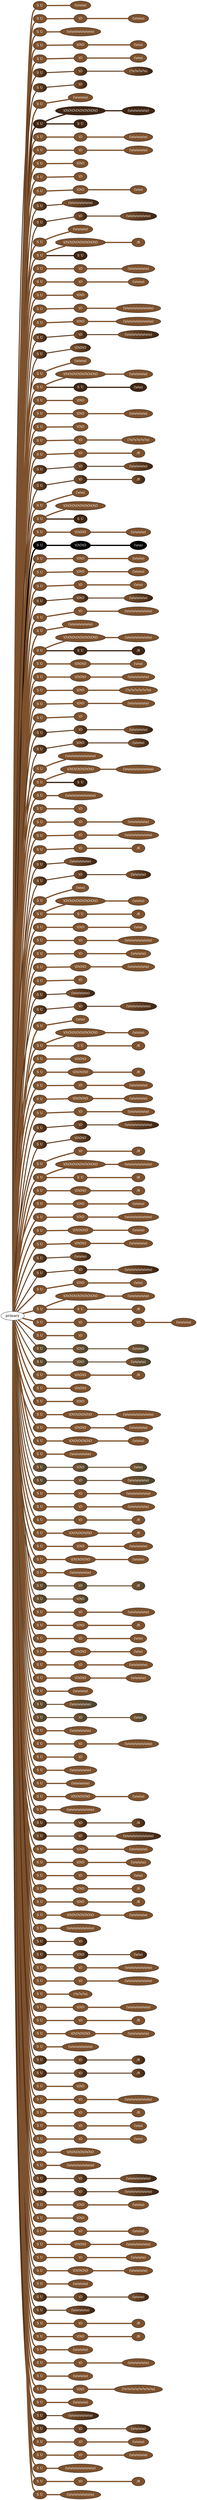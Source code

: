 graph {
 graph [rankdir=LR]
"1" [qtype="pendant_node", pendant_colors="#7D512D", pendant_ply="S", pendant_attach="U", pendant_length="59.5", label="S U", style=filled, fillcolor="#7D512D", fontcolor="#ffffff"]
"primary" -- "1" [qtype="pendant_link",penwidth=5,color="#7D512D"]
"1:0" [qtype="knot_node", knot_value="3", knot_type="L", knot_position="28.0", knot_spin="Z", label="(\\o\\o\\o)", style=filled, fillcolor="#7D512D" , fontcolor="#ffffff"]
"1" -- "1:0" [qtype="knot_link",penwidth=5,color="#7D512D"]
"2" [qtype="pendant_node", pendant_colors="#7D512D", pendant_ply="S", pendant_attach="U", pendant_length="60.0", label="S U", style=filled, fillcolor="#7D512D", fontcolor="#ffffff"]
"primary" -- "2" [qtype="pendant_link",penwidth=5,color="#7D512D"]
"2:0" [qtype="knot_node", knot_value="1", knot_type="S", knot_position="17.0", knot_spin="Z", label="\\O", style=filled, fillcolor="#7D512D" , fontcolor="#ffffff"]
"2" -- "2:0" [qtype="knot_link",penwidth=5,color="#7D512D"]
"2:1" [qtype="knot_node", knot_value="3", knot_type="L", knot_position="28.0", knot_spin="Z", label="(\\o\\o\\o)", style=filled, fillcolor="#7D512D" , fontcolor="#ffffff"]
"2:0" -- "2:1" [qtype="knot_link",penwidth=5,color="#7D512D"]
"3" [qtype="pendant_node", pendant_colors="#7D512D", pendant_ply="S", pendant_attach="U", pendant_length="60.5", label="S U", style=filled, fillcolor="#7D512D", fontcolor="#ffffff"]
"primary" -- "3" [qtype="pendant_link",penwidth=5,color="#7D512D"]
"3:0" [qtype="knot_node", knot_value="8", knot_type="L", knot_position="28.5", knot_spin="Z", label="(\\o\\o\\o\\o\\o\\o\\o\\o)", style=filled, fillcolor="#7D512D" , fontcolor="#ffffff"]
"3" -- "3:0" [qtype="knot_link",penwidth=5,color="#7D512D"]
"4" [qtype="pendant_node", pendant_colors="#7D512D", pendant_ply="S", pendant_attach="U", pendant_length="60.0", label="S U", style=filled, fillcolor="#7D512D", fontcolor="#ffffff"]
"primary" -- "4" [qtype="pendant_link",penwidth=5,color="#7D512D"]
"4:0" [qtype="knot_node", knot_value="2", knot_type="S", knot_position="17.0", knot_spin="Z", label="\\O\\O", style=filled, fillcolor="#7D512D" , fontcolor="#ffffff"]
"4" -- "4:0" [qtype="knot_link",penwidth=5,color="#7D512D"]
"4:1" [qtype="knot_node", knot_value="2", knot_type="L", knot_position="28.5", knot_spin="Z", label="(\\o\\o)", style=filled, fillcolor="#7D512D" , fontcolor="#ffffff"]
"4:0" -- "4:1" [qtype="knot_link",penwidth=5,color="#7D512D"]
"5" [qtype="pendant_node", pendant_colors="#7D512D", pendant_ply="S", pendant_attach="U", pendant_length="59.0", label="S U", style=filled, fillcolor="#7D512D", fontcolor="#ffffff"]
"primary" -- "5" [qtype="pendant_link",penwidth=5,color="#7D512D"]
"5:0" [qtype="knot_node", knot_value="1", knot_type="S", knot_position="16.0", knot_spin="Z", label="\\O", style=filled, fillcolor="#7D512D" , fontcolor="#ffffff"]
"5" -- "5:0" [qtype="knot_link",penwidth=5,color="#7D512D"]
"5:1" [qtype="knot_node", knot_value="2", knot_type="L", knot_position="27.0", knot_spin="Z", label="(\\o\\o)", style=filled, fillcolor="#7D512D" , fontcolor="#ffffff"]
"5:0" -- "5:1" [qtype="knot_link",penwidth=5,color="#7D512D"]
"6" [qtype="pendant_node", pendant_colors="#7D512D:#3F2512", pendant_ply="S", pendant_attach="U", pendant_length="56.5", label="S U", style=filled, fillcolor="#7D512D:#3F2512", fontcolor="#ffffff"]
"primary" -- "6" [qtype="pendant_link",penwidth=2,color="#7D512D:#3F2512"]
"6:0" [qtype="knot_node", knot_value="1", knot_type="S", knot_position="17.0", knot_spin="Z", label="\\O", style=filled, fillcolor="#7D512D:#3F2512" , fontcolor="#ffffff"]
"6" -- "6:0" [qtype="knot_link",penwidth=2,color="#7D512D:#3F2512"]
"6:1" [qtype="knot_node", knot_value="4", knot_type="L", knot_position="28.0", knot_spin="U", label="(?o?o?o?o)", style=filled, fillcolor="#7D512D:#3F2512" , fontcolor="#ffffff"]
"6:0" -- "6:1" [qtype="knot_link",penwidth=2,color="#7D512D:#3F2512"]
"7" [qtype="pendant_node", pendant_colors="#7D512D:#3F2512", pendant_ply="S", pendant_attach="U", pendant_length="59.5", label="S U", style=filled, fillcolor="#7D512D:#3F2512", fontcolor="#ffffff"]
"primary" -- "7" [qtype="pendant_link",penwidth=2,color="#7D512D:#3F2512"]
"7:0" [qtype="knot_node", knot_value="1", knot_type="S", knot_position="17.0", knot_spin="Z", label="\\O", style=filled, fillcolor="#7D512D:#3F2512" , fontcolor="#ffffff"]
"7" -- "7:0" [qtype="knot_link",penwidth=2,color="#7D512D:#3F2512"]
"8" [qtype="pendant_node", pendant_colors="#7D512D", pendant_ply="S", pendant_attach="U", pendant_length="60.5", label="S U", style=filled, fillcolor="#7D512D", fontcolor="#ffffff"]
"primary" -- "8" [qtype="pendant_link",penwidth=5,color="#7D512D"]
"8:0" [qtype="knot_node", knot_value="4", knot_type="L", knot_position="28.5", knot_spin="Z", label="(\\o\\o\\o\\o)", style=filled, fillcolor="#7D512D" , fontcolor="#ffffff"]
"8" -- "8:0" [qtype="knot_link",penwidth=5,color="#7D512D"]
"9" [qtype="pendant_node", pendant_colors="#3F2512", pendant_ply="S", pendant_attach="U", pendant_length="37.0", label="S U", style=filled, fillcolor="#3F2512", fontcolor="#ffffff"]
"primary" -- "9" [qtype="pendant_link",penwidth=5,color="#3F2512"]
"9:0" [qtype="knot_node", knot_value="9", knot_type="S", knot_position="17.5", knot_spin="Z", label="\\O\\O\\O\\O\\O\\O\\O\\O\\O", style=filled, fillcolor="#3F2512" , fontcolor="#ffffff"]
"9" -- "9:0" [qtype="knot_link",penwidth=5,color="#3F2512"]
"9:1" [qtype="knot_node", knot_value="6", knot_type="L", knot_position="27.5", knot_spin="Z", label="(\\o\\o\\o\\o\\o\\o)", style=filled, fillcolor="#3F2512" , fontcolor="#ffffff"]
"9:0" -- "9:1" [qtype="knot_link",penwidth=5,color="#3F2512"]
"9s1" [qtype="pendant_node", pendant_colors="#3F2512", pendant_ply="S", pendant_attach="U", pendant_length="25.5", label="S U", style=filled, fillcolor="#3F2512", fontcolor="#ffffff"]
"9" -- "9s1" [qtype="pendant_link",penwidth=5,color="#3F2512"]
"10" [qtype="pendant_node", pendant_colors="#7D512D", pendant_ply="S", pendant_attach="U", pendant_length="49.0", label="S U", style=filled, fillcolor="#7D512D", fontcolor="#ffffff"]
"primary" -- "10" [qtype="pendant_link",penwidth=5,color="#7D512D"]
"10:0" [qtype="knot_node", knot_value="1", knot_type="S", knot_position="16.5", knot_spin="Z", label="\\O", style=filled, fillcolor="#7D512D" , fontcolor="#ffffff"]
"10" -- "10:0" [qtype="knot_link",penwidth=5,color="#7D512D"]
"10:1" [qtype="knot_node", knot_value="5", knot_type="L", knot_position="26.5", knot_spin="Z", label="(\\o\\o\\o\\o\\o)", style=filled, fillcolor="#7D512D" , fontcolor="#ffffff"]
"10:0" -- "10:1" [qtype="knot_link",penwidth=5,color="#7D512D"]
"11" [qtype="pendant_node", pendant_colors="#7D512D", pendant_ply="S", pendant_attach="U", pendant_length="51.0", label="S U", style=filled, fillcolor="#7D512D", fontcolor="#ffffff"]
"primary" -- "11" [qtype="pendant_link",penwidth=5,color="#7D512D"]
"11:0" [qtype="knot_node", knot_value="1", knot_type="S", knot_position="17.0", knot_spin="Z", label="\\O", style=filled, fillcolor="#7D512D" , fontcolor="#ffffff"]
"11" -- "11:0" [qtype="knot_link",penwidth=5,color="#7D512D"]
"11:1" [qtype="knot_node", knot_value="5", knot_type="L", knot_position="27.5", knot_spin="Z", label="(\\o\\o\\o\\o\\o)", style=filled, fillcolor="#7D512D" , fontcolor="#ffffff"]
"11:0" -- "11:1" [qtype="knot_link",penwidth=5,color="#7D512D"]
"12" [qtype="pendant_node", pendant_colors="#7D512D", pendant_ply="S", pendant_attach="U", pendant_length="57.0", label="S U", style=filled, fillcolor="#7D512D", fontcolor="#ffffff"]
"primary" -- "12" [qtype="pendant_link",penwidth=5,color="#7D512D"]
"12:0" [qtype="knot_node", knot_value="2", knot_type="S", knot_position="16.5", knot_spin="Z", label="\\O\\O", style=filled, fillcolor="#7D512D" , fontcolor="#ffffff"]
"12" -- "12:0" [qtype="knot_link",penwidth=5,color="#7D512D"]
"13" [qtype="pendant_node", pendant_colors="#7D512D", pendant_ply="S", pendant_attach="U", pendant_length="55.0", label="S U", style=filled, fillcolor="#7D512D", fontcolor="#ffffff"]
"primary" -- "13" [qtype="pendant_link",penwidth=5,color="#7D512D"]
"13:0" [qtype="knot_node", knot_value="1", knot_type="S", knot_position="16.5", knot_spin="Z", label="\\O", style=filled, fillcolor="#7D512D" , fontcolor="#ffffff"]
"13" -- "13:0" [qtype="knot_link",penwidth=5,color="#7D512D"]
"14" [qtype="pendant_node", pendant_colors="#7D512D", pendant_ply="S", pendant_attach="U", pendant_length="58.0", label="S U", style=filled, fillcolor="#7D512D", fontcolor="#ffffff"]
"primary" -- "14" [qtype="pendant_link",penwidth=5,color="#7D512D"]
"14:0" [qtype="knot_node", knot_value="2", knot_type="S", knot_position="17.0", knot_spin="Z", label="\\O\\O", style=filled, fillcolor="#7D512D" , fontcolor="#ffffff"]
"14" -- "14:0" [qtype="knot_link",penwidth=5,color="#7D512D"]
"14:1" [qtype="knot_node", knot_value="2", knot_type="L", knot_position="26.5", knot_spin="Z", label="(\\o\\o)", style=filled, fillcolor="#7D512D" , fontcolor="#ffffff"]
"14:0" -- "14:1" [qtype="knot_link",penwidth=5,color="#7D512D"]
"15" [qtype="pendant_node", pendant_colors="#7D512D:#3F2512", pendant_ply="S", pendant_attach="U", pendant_length="59.0", label="S U", style=filled, fillcolor="#7D512D:#3F2512", fontcolor="#ffffff"]
"primary" -- "15" [qtype="pendant_link",penwidth=2,color="#7D512D:#3F2512"]
"15:0" [qtype="knot_node", knot_value="7", knot_type="L", knot_position="27.5", knot_spin="Z", label="(\\o\\o\\o\\o\\o\\o\\o)", style=filled, fillcolor="#7D512D:#3F2512" , fontcolor="#ffffff"]
"15" -- "15:0" [qtype="knot_link",penwidth=2,color="#7D512D:#3F2512"]
"16" [qtype="pendant_node", pendant_colors="#7D512D:#3F2512", pendant_ply="S", pendant_attach="U", pendant_length="57.0", label="S U", style=filled, fillcolor="#7D512D:#3F2512", fontcolor="#ffffff"]
"primary" -- "16" [qtype="pendant_link",penwidth=2,color="#7D512D:#3F2512"]
"16:0" [qtype="knot_node", knot_value="1", knot_type="S", knot_position="16.0", knot_spin="Z", label="\\O", style=filled, fillcolor="#7D512D:#3F2512" , fontcolor="#ffffff"]
"16" -- "16:0" [qtype="knot_link",penwidth=2,color="#7D512D:#3F2512"]
"16:1" [qtype="knot_node", knot_value="7", knot_type="L", knot_position="26.5", knot_spin="Z", label="(\\o\\o\\o\\o\\o\\o\\o)", style=filled, fillcolor="#7D512D:#3F2512" , fontcolor="#ffffff"]
"16:0" -- "16:1" [qtype="knot_link",penwidth=2,color="#7D512D:#3F2512"]
"17" [qtype="pendant_node", pendant_colors="#7D512D", pendant_ply="S", pendant_attach="U", pendant_length="54.5", label="S U", style=filled, fillcolor="#7D512D", fontcolor="#ffffff"]
"primary" -- "17" [qtype="pendant_link",penwidth=5,color="#7D512D"]
"17:0" [qtype="knot_node", knot_value="4", knot_type="L", knot_position="27.5", knot_spin="Z", label="(\\o\\o\\o\\o)", style=filled, fillcolor="#7D512D" , fontcolor="#ffffff"]
"17" -- "17:0" [qtype="knot_link",penwidth=5,color="#7D512D"]
"18" [qtype="pendant_node", pendant_colors="#7D512D", pendant_ply="S", pendant_attach="U", pendant_length="51.5", label="S U", style=filled, fillcolor="#7D512D", fontcolor="#ffffff"]
"primary" -- "18" [qtype="pendant_link",penwidth=5,color="#7D512D"]
"18:0" [qtype="knot_node", knot_value="9", knot_type="S", knot_position="18.5", knot_spin="Z", label="\\O\\O\\O\\O\\O\\O\\O\\O\\O", style=filled, fillcolor="#7D512D" , fontcolor="#ffffff"]
"18" -- "18:0" [qtype="knot_link",penwidth=5,color="#7D512D"]
"18:1" [qtype="knot_node", knot_value="1", knot_type="E", knot_position="28.0", knot_spin="S", label="/8", style=filled, fillcolor="#7D512D" , fontcolor="#ffffff"]
"18:0" -- "18:1" [qtype="knot_link",penwidth=5,color="#7D512D"]
"18s1" [qtype="pendant_node", pendant_colors="#3F2512", pendant_ply="S", pendant_attach="U", pendant_length="15.0", label="S U", style=filled, fillcolor="#3F2512", fontcolor="#ffffff"]
"18" -- "18s1" [qtype="pendant_link",penwidth=5,color="#3F2512"]
"19" [qtype="pendant_node", pendant_colors="#7D512D", pendant_ply="S", pendant_attach="U", pendant_length="47.5", label="S U", style=filled, fillcolor="#7D512D", fontcolor="#ffffff"]
"primary" -- "19" [qtype="pendant_link",penwidth=5,color="#7D512D"]
"19:0" [qtype="knot_node", knot_value="1", knot_type="S", knot_position="16.0", knot_spin="Z", label="\\O", style=filled, fillcolor="#7D512D" , fontcolor="#ffffff"]
"19" -- "19:0" [qtype="knot_link",penwidth=5,color="#7D512D"]
"19:1" [qtype="knot_node", knot_value="6", knot_type="L", knot_position="27.0", knot_spin="Z", label="(\\o\\o\\o\\o\\o\\o)", style=filled, fillcolor="#7D512D" , fontcolor="#ffffff"]
"19:0" -- "19:1" [qtype="knot_link",penwidth=5,color="#7D512D"]
"20" [qtype="pendant_node", pendant_colors="#7D512D", pendant_ply="S", pendant_attach="U", pendant_length="55.5", label="S U", style=filled, fillcolor="#7D512D", fontcolor="#ffffff"]
"primary" -- "20" [qtype="pendant_link",penwidth=5,color="#7D512D"]
"20:0" [qtype="knot_node", knot_value="1", knot_type="S", knot_position="15.0", knot_spin="Z", label="\\O", style=filled, fillcolor="#7D512D" , fontcolor="#ffffff"]
"20" -- "20:0" [qtype="knot_link",penwidth=5,color="#7D512D"]
"20:1" [qtype="knot_node", knot_value="3", knot_type="L", knot_position="26.0", knot_spin="Z", label="(\\o\\o\\o)", style=filled, fillcolor="#7D512D" , fontcolor="#ffffff"]
"20:0" -- "20:1" [qtype="knot_link",penwidth=5,color="#7D512D"]
"21" [qtype="pendant_node", pendant_colors="#7D512D", pendant_ply="S", pendant_attach="U", pendant_length="50.5", label="S U", style=filled, fillcolor="#7D512D", fontcolor="#ffffff"]
"primary" -- "21" [qtype="pendant_link",penwidth=5,color="#7D512D"]
"21:0" [qtype="knot_node", knot_value="2", knot_type="S", knot_position="15.0", knot_spin="Z", label="\\O\\O", style=filled, fillcolor="#7D512D" , fontcolor="#ffffff"]
"21" -- "21:0" [qtype="knot_link",penwidth=5,color="#7D512D"]
"22" [qtype="pendant_node", pendant_colors="#7D512D", pendant_ply="S", pendant_attach="U", pendant_length="44.0", label="S U", style=filled, fillcolor="#7D512D", fontcolor="#ffffff"]
"primary" -- "22" [qtype="pendant_link",penwidth=5,color="#7D512D"]
"22:0" [qtype="knot_node", knot_value="1", knot_type="S", knot_position="15.0", knot_spin="Z", label="\\O", style=filled, fillcolor="#7D512D" , fontcolor="#ffffff"]
"22" -- "22:0" [qtype="knot_link",penwidth=5,color="#7D512D"]
"22:1" [qtype="knot_node", knot_value="9", knot_type="L", knot_position="25.5", knot_spin="Z", label="(\\o\\o\\o\\o\\o\\o\\o\\o\\o)", style=filled, fillcolor="#7D512D" , fontcolor="#ffffff"]
"22:0" -- "22:1" [qtype="knot_link",penwidth=5,color="#7D512D"]
"23" [qtype="pendant_node", pendant_colors="#7D512D", pendant_ply="S", pendant_attach="U", pendant_length="38.0", label="S U", style=filled, fillcolor="#7D512D", fontcolor="#ffffff"]
"primary" -- "23" [qtype="pendant_link",penwidth=5,color="#7D512D"]
"23:0" [qtype="knot_node", knot_value="2", knot_type="S", knot_position="15.5", knot_spin="Z", label="\\O\\O", style=filled, fillcolor="#7D512D" , fontcolor="#ffffff"]
"23" -- "23:0" [qtype="knot_link",penwidth=5,color="#7D512D"]
"23:1" [qtype="knot_node", knot_value="9", knot_type="L", knot_position="26.5", knot_spin="Z", label="(\\o\\o\\o\\o\\o\\o\\o\\o\\o)", style=filled, fillcolor="#7D512D" , fontcolor="#ffffff"]
"23:0" -- "23:1" [qtype="knot_link",penwidth=5,color="#7D512D"]
"24" [qtype="pendant_node", pendant_colors="#7D512D:#3F2512", pendant_ply="S", pendant_attach="U", pendant_length="56.0", label="S U", style=filled, fillcolor="#7D512D:#3F2512", fontcolor="#ffffff"]
"primary" -- "24" [qtype="pendant_link",penwidth=2,color="#7D512D:#3F2512"]
"24:0" [qtype="knot_node", knot_value="1", knot_type="S", knot_position="15.0", knot_spin="Z", label="\\O", style=filled, fillcolor="#7D512D:#3F2512" , fontcolor="#ffffff"]
"24" -- "24:0" [qtype="knot_link",penwidth=2,color="#7D512D:#3F2512"]
"24:1" [qtype="knot_node", knot_value="8", knot_type="L", knot_position="26.5", knot_spin="Z", label="(\\o\\o\\o\\o\\o\\o\\o\\o)", style=filled, fillcolor="#7D512D:#3F2512" , fontcolor="#ffffff"]
"24:0" -- "24:1" [qtype="knot_link",penwidth=2,color="#7D512D:#3F2512"]
"25" [qtype="pendant_node", pendant_colors="#7D512D:#3F2512", pendant_ply="S", pendant_attach="U", pendant_length="58.0", label="S U", style=filled, fillcolor="#7D512D:#3F2512", fontcolor="#ffffff"]
"primary" -- "25" [qtype="pendant_link",penwidth=2,color="#7D512D:#3F2512"]
"25:0" [qtype="knot_node", knot_value="3", knot_type="S", knot_position="16.0", knot_spin="Z", label="\\O\\O\\O", style=filled, fillcolor="#7D512D:#3F2512" , fontcolor="#ffffff"]
"25" -- "25:0" [qtype="knot_link",penwidth=2,color="#7D512D:#3F2512"]
"26" [qtype="pendant_node", pendant_colors="#7D512D", pendant_ply="S", pendant_attach="U", pendant_length="51.5", label="S U", style=filled, fillcolor="#7D512D", fontcolor="#ffffff"]
"primary" -- "26" [qtype="pendant_link",penwidth=5,color="#7D512D"]
"26:0" [qtype="knot_node", knot_value="3", knot_type="L", knot_position="24.0", knot_spin="Z", label="(\\o\\o\\o)", style=filled, fillcolor="#7D512D" , fontcolor="#ffffff"]
"26" -- "26:0" [qtype="knot_link",penwidth=5,color="#7D512D"]
"27" [qtype="pendant_node", pendant_colors="#7D512D", pendant_ply="S", pendant_attach="U", pendant_length="43.0", label="S U", style=filled, fillcolor="#7D512D", fontcolor="#ffffff"]
"primary" -- "27" [qtype="pendant_link",penwidth=5,color="#7D512D"]
"27:0" [qtype="knot_node", knot_value="9", knot_type="S", knot_position="17.0", knot_spin="Z", label="\\O\\O\\O\\O\\O\\O\\O\\O\\O", style=filled, fillcolor="#7D512D" , fontcolor="#ffffff"]
"27" -- "27:0" [qtype="knot_link",penwidth=5,color="#7D512D"]
"27:1" [qtype="knot_node", knot_value="5", knot_type="L", knot_position="26.5", knot_spin="Z", label="(\\o\\o\\o\\o\\o)", style=filled, fillcolor="#7D512D" , fontcolor="#ffffff"]
"27:0" -- "27:1" [qtype="knot_link",penwidth=5,color="#7D512D"]
"27s1" [qtype="pendant_node", pendant_colors="#3F2512", pendant_ply="S", pendant_attach="U", pendant_length="27.5", label="S U", style=filled, fillcolor="#3F2512", fontcolor="#ffffff"]
"27" -- "27s1" [qtype="pendant_link",penwidth=5,color="#3F2512"]
"27s1:0" [qtype="knot_node", knot_value="2", knot_type="L", knot_position="14.0", knot_spin="Z", label="(\\o\\o)", style=filled, fillcolor="#3F2512" , fontcolor="#ffffff"]
"27s1" -- "27s1:0" [qtype="knot_link",penwidth=5,color="#3F2512"]
"28" [qtype="pendant_node", pendant_colors="#7D512D", pendant_ply="S", pendant_attach="U", pendant_length="52.5", label="S U", style=filled, fillcolor="#7D512D", fontcolor="#ffffff"]
"primary" -- "28" [qtype="pendant_link",penwidth=5,color="#7D512D"]
"28:0" [qtype="knot_node", knot_value="2", knot_type="S", knot_position="15.0", knot_spin="Z", label="\\O\\O", style=filled, fillcolor="#7D512D" , fontcolor="#ffffff"]
"28" -- "28:0" [qtype="knot_link",penwidth=5,color="#7D512D"]
"29" [qtype="pendant_node", pendant_colors="#7D512D", pendant_ply="S", pendant_attach="U", pendant_length="42.0", label="S U", style=filled, fillcolor="#7D512D", fontcolor="#ffffff"]
"primary" -- "29" [qtype="pendant_link",penwidth=5,color="#7D512D"]
"29:0" [qtype="knot_node", knot_value="2", knot_type="S", knot_position="15.0", knot_spin="Z", label="\\O\\O", style=filled, fillcolor="#7D512D" , fontcolor="#ffffff"]
"29" -- "29:0" [qtype="knot_link",penwidth=5,color="#7D512D"]
"29:1" [qtype="knot_node", knot_value="5", knot_type="L", knot_position="24.5", knot_spin="Z", label="(\\o\\o\\o\\o\\o)", style=filled, fillcolor="#7D512D" , fontcolor="#ffffff"]
"29:0" -- "29:1" [qtype="knot_link",penwidth=5,color="#7D512D"]
"30" [qtype="pendant_node", pendant_colors="#7D512D", pendant_ply="S", pendant_attach="U", pendant_length="56.0", label="S U", style=filled, fillcolor="#7D512D", fontcolor="#ffffff"]
"primary" -- "30" [qtype="pendant_link",penwidth=5,color="#7D512D"]
"30:0" [qtype="knot_node", knot_value="2", knot_type="S", knot_position="15.0", knot_spin="Z", label="\\O\\O", style=filled, fillcolor="#7D512D" , fontcolor="#ffffff"]
"30" -- "30:0" [qtype="knot_link",penwidth=5,color="#7D512D"]
"31" [qtype="pendant_node", pendant_colors="#7D512D", pendant_ply="S", pendant_attach="U", pendant_length="46.0", label="S U", style=filled, fillcolor="#7D512D", fontcolor="#ffffff"]
"primary" -- "31" [qtype="pendant_link",penwidth=5,color="#7D512D"]
"31:0" [qtype="knot_node", knot_value="1", knot_type="S", knot_position="15.0", knot_spin="Z", label="\\O", style=filled, fillcolor="#7D512D" , fontcolor="#ffffff"]
"31" -- "31:0" [qtype="knot_link",penwidth=5,color="#7D512D"]
"31:1" [qtype="knot_node", knot_value="5", knot_type="L", knot_position="25.5", knot_spin="U", label="(?o?o?o?o?o)", style=filled, fillcolor="#7D512D" , fontcolor="#ffffff"]
"31:0" -- "31:1" [qtype="knot_link",penwidth=5,color="#7D512D"]
"32" [qtype="pendant_node", pendant_colors="#7D512D", pendant_ply="S", pendant_attach="U", pendant_length="50.5", label="S U", style=filled, fillcolor="#7D512D", fontcolor="#ffffff"]
"primary" -- "32" [qtype="pendant_link",penwidth=5,color="#7D512D"]
"32:0" [qtype="knot_node", knot_value="1", knot_type="S", knot_position="15.0", knot_spin="Z", label="\\O", style=filled, fillcolor="#7D512D" , fontcolor="#ffffff"]
"32" -- "32:0" [qtype="knot_link",penwidth=5,color="#7D512D"]
"32:1" [qtype="knot_node", knot_value="1", knot_type="E", knot_position="25.0", knot_spin="S", label="/8", style=filled, fillcolor="#7D512D" , fontcolor="#ffffff"]
"32:0" -- "32:1" [qtype="knot_link",penwidth=5,color="#7D512D"]
"33" [qtype="pendant_node", pendant_colors="#7D512D:#3F2512", pendant_ply="S", pendant_attach="U", pendant_length="53.5", label="S U", style=filled, fillcolor="#7D512D:#3F2512", fontcolor="#ffffff"]
"primary" -- "33" [qtype="pendant_link",penwidth=2,color="#7D512D:#3F2512"]
"33:0" [qtype="knot_node", knot_value="1", knot_type="S", knot_position="14.5", knot_spin="Z", label="\\O", style=filled, fillcolor="#7D512D:#3F2512" , fontcolor="#ffffff"]
"33" -- "33:0" [qtype="knot_link",penwidth=2,color="#7D512D:#3F2512"]
"33:1" [qtype="knot_node", knot_value="5", knot_type="L", knot_position="24.0", knot_spin="Z", label="(\\o\\o\\o\\o\\o)", style=filled, fillcolor="#7D512D:#3F2512" , fontcolor="#ffffff"]
"33:0" -- "33:1" [qtype="knot_link",penwidth=2,color="#7D512D:#3F2512"]
"34" [qtype="pendant_node", pendant_colors="#7D512D:#3F2512", pendant_ply="S", pendant_attach="U", pendant_length="57.5", label="S U", style=filled, fillcolor="#7D512D:#3F2512", fontcolor="#ffffff"]
"primary" -- "34" [qtype="pendant_link",penwidth=2,color="#7D512D:#3F2512"]
"34:0" [qtype="knot_node", knot_value="1", knot_type="S", knot_position="14.0", knot_spin="Z", label="\\O", style=filled, fillcolor="#7D512D:#3F2512" , fontcolor="#ffffff"]
"34" -- "34:0" [qtype="knot_link",penwidth=2,color="#7D512D:#3F2512"]
"34:1" [qtype="knot_node", knot_value="1", knot_type="E", knot_position="23.5", knot_spin="S", label="/8", style=filled, fillcolor="#7D512D:#3F2512" , fontcolor="#ffffff"]
"34:0" -- "34:1" [qtype="knot_link",penwidth=2,color="#7D512D:#3F2512"]
"35" [qtype="pendant_node", pendant_colors="#7D512D", pendant_ply="S", pendant_attach="U", pendant_length="49.0", label="S U", style=filled, fillcolor="#7D512D", fontcolor="#ffffff"]
"primary" -- "35" [qtype="pendant_link",penwidth=5,color="#7D512D"]
"35:0" [qtype="knot_node", knot_value="2", knot_type="L", knot_position="24.0", knot_spin="Z", label="(\\o\\o)", style=filled, fillcolor="#7D512D" , fontcolor="#ffffff"]
"35" -- "35:0" [qtype="knot_link",penwidth=5,color="#7D512D"]
"36" [qtype="pendant_node", pendant_colors="#7D512D", pendant_ply="S", pendant_attach="U", pendant_length="54.0", label="S U", style=filled, fillcolor="#7D512D", fontcolor="#ffffff"]
"primary" -- "36" [qtype="pendant_link",penwidth=5,color="#7D512D"]
"36:0" [qtype="knot_node", knot_value="9", knot_type="S", knot_position="15.5", knot_spin="Z", label="\\O\\O\\O\\O\\O\\O\\O\\O\\O", style=filled, fillcolor="#7D512D" , fontcolor="#ffffff"]
"36" -- "36:0" [qtype="knot_link",penwidth=5,color="#7D512D"]
"36s1" [qtype="pendant_node", pendant_colors="#3F2512", pendant_ply="S", pendant_attach="U", pendant_length="5.0", label="S U", style=filled, fillcolor="#3F2512", fontcolor="#ffffff"]
"36" -- "36s1" [qtype="pendant_link",penwidth=5,color="#3F2512"]
"37" [qtype="pendant_node", pendant_colors="#7D512D", pendant_ply="S", pendant_attach="U", pendant_length="42.5", label="S U", style=filled, fillcolor="#7D512D", fontcolor="#ffffff"]
"primary" -- "37" [qtype="pendant_link",penwidth=5,color="#7D512D"]
"37:0" [qtype="knot_node", knot_value="3", knot_type="S", knot_position="14.0", knot_spin="Z", label="\\O\\O\\O", style=filled, fillcolor="#7D512D" , fontcolor="#ffffff"]
"37" -- "37:0" [qtype="knot_link",penwidth=5,color="#7D512D"]
"37:1" [qtype="knot_node", knot_value="4", knot_type="L", knot_position="24.0", knot_spin="Z", label="(\\o\\o\\o\\o)", style=filled, fillcolor="#7D512D" , fontcolor="#ffffff"]
"37:0" -- "37:1" [qtype="knot_link",penwidth=5,color="#7D512D"]
"38" [qtype="pendant_node", pendant_colors="#000000", pendant_ply="S", pendant_attach="U", pendant_length="51.5", label="S U", style=filled, fillcolor="#000000", fontcolor="#ffffff"]
"primary" -- "38" [qtype="pendant_link",penwidth=5,color="#000000"]
"38:0" [qtype="knot_node", knot_value="3", knot_type="S", knot_position="14.5", knot_spin="Z", label="\\O\\O\\O", style=filled, fillcolor="#000000" , fontcolor="#ffffff"]
"38" -- "38:0" [qtype="knot_link",penwidth=5,color="#000000"]
"38:1" [qtype="knot_node", knot_value="2", knot_type="L", knot_position="24.5", knot_spin="Z", label="(\\o\\o)", style=filled, fillcolor="#000000" , fontcolor="#ffffff"]
"38:0" -- "38:1" [qtype="knot_link",penwidth=5,color="#000000"]
"39" [qtype="pendant_node", pendant_colors="#7D512D", pendant_ply="S", pendant_attach="U", pendant_length="45.0", label="S U", style=filled, fillcolor="#7D512D", fontcolor="#ffffff"]
"primary" -- "39" [qtype="pendant_link",penwidth=5,color="#7D512D"]
"39:0" [qtype="knot_node", knot_value="2", knot_type="S", knot_position="14.0", knot_spin="Z", label="\\O\\O", style=filled, fillcolor="#7D512D" , fontcolor="#ffffff"]
"39" -- "39:0" [qtype="knot_link",penwidth=5,color="#7D512D"]
"39:1" [qtype="knot_node", knot_value="3", knot_type="L", knot_position="23.5", knot_spin="Z", label="(\\o\\o\\o)", style=filled, fillcolor="#7D512D" , fontcolor="#ffffff"]
"39:0" -- "39:1" [qtype="knot_link",penwidth=5,color="#7D512D"]
"40" [qtype="pendant_node", pendant_colors="#7D512D", pendant_ply="S", pendant_attach="U", pendant_length="51.0", label="S U", style=filled, fillcolor="#7D512D", fontcolor="#ffffff"]
"primary" -- "40" [qtype="pendant_link",penwidth=5,color="#7D512D"]
"40:0" [qtype="knot_node", knot_value="2", knot_type="S", knot_position="14.5", knot_spin="Z", label="\\O\\O", style=filled, fillcolor="#7D512D" , fontcolor="#ffffff"]
"40" -- "40:0" [qtype="knot_link",penwidth=5,color="#7D512D"]
"40:1" [qtype="knot_node", knot_value="3", knot_type="L", knot_position="24.5", knot_spin="Z", label="(\\o\\o\\o)", style=filled, fillcolor="#7D512D" , fontcolor="#ffffff"]
"40:0" -- "40:1" [qtype="knot_link",penwidth=5,color="#7D512D"]
"41" [qtype="pendant_node", pendant_colors="#7D512D", pendant_ply="S", pendant_attach="U", pendant_length="51.5", label="S U", style=filled, fillcolor="#7D512D", fontcolor="#ffffff"]
"primary" -- "41" [qtype="pendant_link",penwidth=5,color="#7D512D"]
"41:0" [qtype="knot_node", knot_value="1", knot_type="S", knot_position="13.5", knot_spin="Z", label="\\O", style=filled, fillcolor="#7D512D" , fontcolor="#ffffff"]
"41" -- "41:0" [qtype="knot_link",penwidth=5,color="#7D512D"]
"41:1" [qtype="knot_node", knot_value="2", knot_type="L", knot_position="23.0", knot_spin="Z", label="(\\o\\o)", style=filled, fillcolor="#7D512D" , fontcolor="#ffffff"]
"41:0" -- "41:1" [qtype="knot_link",penwidth=5,color="#7D512D"]
"42" [qtype="pendant_node", pendant_colors="#7D512D:#3F2512", pendant_ply="S", pendant_attach="U", pendant_length="59.0", label="S U", style=filled, fillcolor="#7D512D:#3F2512", fontcolor="#ffffff"]
"primary" -- "42" [qtype="pendant_link",penwidth=2,color="#7D512D:#3F2512"]
"42:0" [qtype="knot_node", knot_value="2", knot_type="S", knot_position="14.5", knot_spin="Z", label="\\O\\O", style=filled, fillcolor="#7D512D:#3F2512" , fontcolor="#ffffff"]
"42" -- "42:0" [qtype="knot_link",penwidth=2,color="#7D512D:#3F2512"]
"42:1" [qtype="knot_node", knot_value="5", knot_type="L", knot_position="24.5", knot_spin="Z", label="(\\o\\o\\o\\o\\o)", style=filled, fillcolor="#7D512D:#3F2512" , fontcolor="#ffffff"]
"42:0" -- "42:1" [qtype="knot_link",penwidth=2,color="#7D512D:#3F2512"]
"43" [qtype="pendant_node", pendant_colors="#7D512D", pendant_ply="S", pendant_attach="U", pendant_length="53.0", label="S U", style=filled, fillcolor="#7D512D", fontcolor="#ffffff"]
"primary" -- "43" [qtype="pendant_link",penwidth=5,color="#7D512D"]
"43:0" [qtype="knot_node", knot_value="1", knot_type="S", knot_position="14.0", knot_spin="Z", label="\\O", style=filled, fillcolor="#7D512D" , fontcolor="#ffffff"]
"43" -- "43:0" [qtype="knot_link",penwidth=5,color="#7D512D"]
"43:1" [qtype="knot_node", knot_value="8", knot_type="L", knot_position="24.5", knot_spin="Z", label="(\\o\\o\\o\\o\\o\\o\\o\\o)", style=filled, fillcolor="#7D512D" , fontcolor="#ffffff"]
"43:0" -- "43:1" [qtype="knot_link",penwidth=5,color="#7D512D"]
"44" [qtype="pendant_node", pendant_colors="#7D512D", pendant_ply="S", pendant_attach="U", pendant_length="50.5", label="S U", style=filled, fillcolor="#7D512D", fontcolor="#ffffff"]
"primary" -- "44" [qtype="pendant_link",penwidth=5,color="#7D512D"]
"44:0" [qtype="knot_node", knot_value="7", knot_type="L", knot_position="24.5", knot_spin="Z", label="(\\o\\o\\o\\o\\o\\o\\o)", style=filled, fillcolor="#7D512D" , fontcolor="#ffffff"]
"44" -- "44:0" [qtype="knot_link",penwidth=5,color="#7D512D"]
"45" [qtype="pendant_node", pendant_colors="#7D512D", pendant_ply="S", pendant_attach="U", pendant_length="49.5", label="S U", style=filled, fillcolor="#7D512D", fontcolor="#ffffff"]
"primary" -- "45" [qtype="pendant_link",penwidth=5,color="#7D512D"]
"45:0" [qtype="knot_node", knot_value="9", knot_type="S", knot_position="15.5", knot_spin="Z", label="\\O\\O\\O\\O\\O\\O\\O\\O\\O", style=filled, fillcolor="#7D512D" , fontcolor="#ffffff"]
"45" -- "45:0" [qtype="knot_link",penwidth=5,color="#7D512D"]
"45:1" [qtype="knot_node", knot_value="8", knot_type="L", knot_position="25.0", knot_spin="Z", label="(\\o\\o\\o\\o\\o\\o\\o\\o)", style=filled, fillcolor="#7D512D" , fontcolor="#ffffff"]
"45:0" -- "45:1" [qtype="knot_link",penwidth=5,color="#7D512D"]
"45s1" [qtype="pendant_node", pendant_colors="#3F2512", pendant_ply="S", pendant_attach="U", pendant_length="25.0", label="S U", style=filled, fillcolor="#3F2512", fontcolor="#ffffff"]
"45" -- "45s1" [qtype="pendant_link",penwidth=5,color="#3F2512"]
"45s1:0" [qtype="knot_node", knot_value="1", knot_type="E", knot_position="13.5", knot_spin="S", label="/8", style=filled, fillcolor="#3F2512" , fontcolor="#ffffff"]
"45s1" -- "45s1:0" [qtype="knot_link",penwidth=5,color="#3F2512"]
"46" [qtype="pendant_node", pendant_colors="#7D512D", pendant_ply="S", pendant_attach="U", pendant_length="45.5", label="S U", style=filled, fillcolor="#7D512D", fontcolor="#ffffff"]
"primary" -- "46" [qtype="pendant_link",penwidth=5,color="#7D512D"]
"46:0" [qtype="knot_node", knot_value="3", knot_type="S", knot_position="14.0", knot_spin="Z", label="\\O\\O\\O", style=filled, fillcolor="#7D512D" , fontcolor="#ffffff"]
"46" -- "46:0" [qtype="knot_link",penwidth=5,color="#7D512D"]
"46:1" [qtype="knot_node", knot_value="2", knot_type="L", knot_position="24.0", knot_spin="Z", label="(\\o\\o)", style=filled, fillcolor="#7D512D" , fontcolor="#ffffff"]
"46:0" -- "46:1" [qtype="knot_link",penwidth=5,color="#7D512D"]
"47" [qtype="pendant_node", pendant_colors="#7D512D", pendant_ply="S", pendant_attach="U", pendant_length="42.0", label="S U", style=filled, fillcolor="#7D512D", fontcolor="#ffffff"]
"primary" -- "47" [qtype="pendant_link",penwidth=5,color="#7D512D"]
"47:0" [qtype="knot_node", knot_value="3", knot_type="S", knot_position="14.5", knot_spin="Z", label="\\O\\O\\O", style=filled, fillcolor="#7D512D" , fontcolor="#ffffff"]
"47" -- "47:0" [qtype="knot_link",penwidth=5,color="#7D512D"]
"47:1" [qtype="knot_node", knot_value="6", knot_type="L", knot_position="24.5", knot_spin="Z", label="(\\o\\o\\o\\o\\o\\o)", style=filled, fillcolor="#7D512D" , fontcolor="#ffffff"]
"47:0" -- "47:1" [qtype="knot_link",penwidth=5,color="#7D512D"]
"48" [qtype="pendant_node", pendant_colors="#7D512D", pendant_ply="S", pendant_attach="U", pendant_length="44.5", label="S U", style=filled, fillcolor="#7D512D", fontcolor="#ffffff"]
"primary" -- "48" [qtype="pendant_link",penwidth=5,color="#7D512D"]
"48:0" [qtype="knot_node", knot_value="2", knot_type="S", knot_position="14.0", knot_spin="Z", label="\\O\\O", style=filled, fillcolor="#7D512D" , fontcolor="#ffffff"]
"48" -- "48:0" [qtype="knot_link",penwidth=5,color="#7D512D"]
"48:1" [qtype="knot_node", knot_value="6", knot_type="L", knot_position="24.5", knot_spin="U", label="(?o?o?o?o?o?o)", style=filled, fillcolor="#7D512D" , fontcolor="#ffffff"]
"48:0" -- "48:1" [qtype="knot_link",penwidth=5,color="#7D512D"]
"49" [qtype="pendant_node", pendant_colors="#7D512D", pendant_ply="S", pendant_attach="U", pendant_length="42.5", label="S U", style=filled, fillcolor="#7D512D", fontcolor="#ffffff"]
"primary" -- "49" [qtype="pendant_link",penwidth=5,color="#7D512D"]
"49:0" [qtype="knot_node", knot_value="2", knot_type="S", knot_position="14.0", knot_spin="Z", label="\\O\\O", style=filled, fillcolor="#7D512D" , fontcolor="#ffffff"]
"49" -- "49:0" [qtype="knot_link",penwidth=5,color="#7D512D"]
"49:1" [qtype="knot_node", knot_value="6", knot_type="L", knot_position="24.0", knot_spin="Z", label="(\\o\\o\\o\\o\\o\\o)", style=filled, fillcolor="#7D512D" , fontcolor="#ffffff"]
"49:0" -- "49:1" [qtype="knot_link",penwidth=5,color="#7D512D"]
"50" [qtype="pendant_node", pendant_colors="#7D512D", pendant_ply="S", pendant_attach="U", pendant_length="55.0", label="S U", style=filled, fillcolor="#7D512D", fontcolor="#ffffff"]
"primary" -- "50" [qtype="pendant_link",penwidth=5,color="#7D512D"]
"50:0" [qtype="knot_node", knot_value="1", knot_type="S", knot_position="13.5", knot_spin="Z", label="\\O", style=filled, fillcolor="#7D512D" , fontcolor="#ffffff"]
"50" -- "50:0" [qtype="knot_link",penwidth=5,color="#7D512D"]
"51" [qtype="pendant_node", pendant_colors="#7D512D:#3F2512", pendant_ply="S", pendant_attach="U", pendant_length="53.5", label="S U", style=filled, fillcolor="#7D512D:#3F2512", fontcolor="#ffffff"]
"primary" -- "51" [qtype="pendant_link",penwidth=2,color="#7D512D:#3F2512"]
"51:0" [qtype="knot_node", knot_value="1", knot_type="S", knot_position="13.5", knot_spin="Z", label="\\O", style=filled, fillcolor="#7D512D:#3F2512" , fontcolor="#ffffff"]
"51" -- "51:0" [qtype="knot_link",penwidth=2,color="#7D512D:#3F2512"]
"51:1" [qtype="knot_node", knot_value="5", knot_type="L", knot_position="23.5", knot_spin="Z", label="(\\o\\o\\o\\o\\o)", style=filled, fillcolor="#7D512D:#3F2512" , fontcolor="#ffffff"]
"51:0" -- "51:1" [qtype="knot_link",penwidth=2,color="#7D512D:#3F2512"]
"52" [qtype="pendant_node", pendant_colors="#7D512D:#3F2512", pendant_ply="S", pendant_attach="U", pendant_length="59.5", label="S U", style=filled, fillcolor="#7D512D:#3F2512", fontcolor="#ffffff"]
"primary" -- "52" [qtype="pendant_link",penwidth=2,color="#7D512D:#3F2512"]
"52:0" [qtype="knot_node", knot_value="2", knot_type="S", knot_position="13.5", knot_spin="Z", label="\\O\\O", style=filled, fillcolor="#7D512D:#3F2512" , fontcolor="#ffffff"]
"52" -- "52:0" [qtype="knot_link",penwidth=2,color="#7D512D:#3F2512"]
"52:1" [qtype="knot_node", knot_value="3", knot_type="L", knot_position="23.5", knot_spin="Z", label="(\\o\\o\\o)", style=filled, fillcolor="#7D512D:#3F2512" , fontcolor="#ffffff"]
"52:0" -- "52:1" [qtype="knot_link",penwidth=2,color="#7D512D:#3F2512"]
"53" [qtype="pendant_node", pendant_colors="#7D512D", pendant_ply="S", pendant_attach="U", pendant_length="45.5", label="S U", style=filled, fillcolor="#7D512D", fontcolor="#ffffff"]
"primary" -- "53" [qtype="pendant_link",penwidth=5,color="#7D512D"]
"53:0" [qtype="knot_node", knot_value="9", knot_type="L", knot_position="23.0", knot_spin="Z", label="(\\o\\o\\o\\o\\o\\o\\o\\o\\o)", style=filled, fillcolor="#7D512D" , fontcolor="#ffffff"]
"53" -- "53:0" [qtype="knot_link",penwidth=5,color="#7D512D"]
"54" [qtype="pendant_node", pendant_colors="#7D512D", pendant_ply="S", pendant_attach="U", pendant_length="39.5", label="S U", style=filled, fillcolor="#7D512D", fontcolor="#ffffff"]
"primary" -- "54" [qtype="pendant_link",penwidth=5,color="#7D512D"]
"54:0" [qtype="knot_node", knot_value="7", knot_type="S", knot_position="13.0", knot_spin="Z", label="\\O\\O\\O\\O\\O\\O\\O", style=filled, fillcolor="#7D512D" , fontcolor="#ffffff"]
"54" -- "54:0" [qtype="knot_link",penwidth=5,color="#7D512D"]
"54:1" [qtype="knot_node", knot_value="9", knot_type="L", knot_position="22.0", knot_spin="Z", label="(\\o\\o\\o\\o\\o\\o\\o\\o\\o)", style=filled, fillcolor="#7D512D" , fontcolor="#ffffff"]
"54:0" -- "54:1" [qtype="knot_link",penwidth=5,color="#7D512D"]
"54s1" [qtype="pendant_node", pendant_colors="#3F2512", pendant_ply="S", pendant_attach="U", pendant_length="30.0", label="S U", style=filled, fillcolor="#3F2512", fontcolor="#ffffff"]
"54" -- "54s1" [qtype="pendant_link",penwidth=5,color="#3F2512"]
"55" [qtype="pendant_node", pendant_colors="#7D512D", pendant_ply="S", pendant_attach="U", pendant_length="48.5", label="S U", style=filled, fillcolor="#7D512D", fontcolor="#ffffff"]
"primary" -- "55" [qtype="pendant_link",penwidth=5,color="#7D512D"]
"55:0" [qtype="knot_node", knot_value="9", knot_type="L", knot_position="24.0", knot_spin="Z", label="(\\o\\o\\o\\o\\o\\o\\o\\o\\o)", style=filled, fillcolor="#7D512D" , fontcolor="#ffffff"]
"55" -- "55:0" [qtype="knot_link",penwidth=5,color="#7D512D"]
"56" [qtype="pendant_node", pendant_colors="#7D512D", pendant_ply="S", pendant_attach="U", pendant_length="61.0", label="S U", style=filled, fillcolor="#7D512D", fontcolor="#ffffff"]
"primary" -- "56" [qtype="pendant_link",penwidth=5,color="#7D512D"]
"56:0" [qtype="knot_node", knot_value="1", knot_type="S", knot_position="13.5", knot_spin="Z", label="\\O", style=filled, fillcolor="#7D512D" , fontcolor="#ffffff"]
"56" -- "56:0" [qtype="knot_link",penwidth=5,color="#7D512D"]
"57" [qtype="pendant_node", pendant_colors="#7D512D", pendant_ply="S", pendant_attach="U", pendant_length="47.0", label="S U", style=filled, fillcolor="#7D512D", fontcolor="#ffffff"]
"primary" -- "57" [qtype="pendant_link",penwidth=5,color="#7D512D"]
"57:0" [qtype="knot_node", knot_value="1", knot_type="S", knot_position="13.0", knot_spin="Z", label="\\O", style=filled, fillcolor="#7D512D" , fontcolor="#ffffff"]
"57" -- "57:0" [qtype="knot_link",penwidth=5,color="#7D512D"]
"57:1" [qtype="knot_node", knot_value="6", knot_type="L", knot_position="22.0", knot_spin="Z", label="(\\o\\o\\o\\o\\o\\o)", style=filled, fillcolor="#7D512D" , fontcolor="#ffffff"]
"57:0" -- "57:1" [qtype="knot_link",penwidth=5,color="#7D512D"]
"58" [qtype="pendant_node", pendant_colors="#7D512D", pendant_ply="S", pendant_attach="U", pendant_length="50.5", label="S U", style=filled, fillcolor="#7D512D", fontcolor="#ffffff"]
"primary" -- "58" [qtype="pendant_link",penwidth=5,color="#7D512D"]
"58:0" [qtype="knot_node", knot_value="1", knot_type="S", knot_position="13.0", knot_spin="Z", label="\\O", style=filled, fillcolor="#7D512D" , fontcolor="#ffffff"]
"58" -- "58:0" [qtype="knot_link",penwidth=5,color="#7D512D"]
"58:1" [qtype="knot_node", knot_value="8", knot_type="L", knot_position="24.0", knot_spin="Z", label="(\\o\\o\\o\\o\\o\\o\\o\\o)", style=filled, fillcolor="#7D512D" , fontcolor="#ffffff"]
"58:0" -- "58:1" [qtype="knot_link",penwidth=5,color="#7D512D"]
"59" [qtype="pendant_node", pendant_colors="#7D512D", pendant_ply="S", pendant_attach="U", pendant_length="56.0", label="S U", style=filled, fillcolor="#7D512D", fontcolor="#ffffff"]
"primary" -- "59" [qtype="pendant_link",penwidth=5,color="#7D512D"]
"59:0" [qtype="knot_node", knot_value="1", knot_type="S", knot_position="13.0", knot_spin="Z", label="\\O", style=filled, fillcolor="#7D512D" , fontcolor="#ffffff"]
"59" -- "59:0" [qtype="knot_link",penwidth=5,color="#7D512D"]
"59:1" [qtype="knot_node", knot_value="1", knot_type="E", knot_position="23.0", knot_spin="S", label="/8", style=filled, fillcolor="#7D512D" , fontcolor="#ffffff"]
"59:0" -- "59:1" [qtype="knot_link",penwidth=5,color="#7D512D"]
"60" [qtype="pendant_node", pendant_colors="#7D512D:#3F2512", pendant_ply="S", pendant_attach="U", pendant_length="47.0", label="S U", style=filled, fillcolor="#7D512D:#3F2512", fontcolor="#ffffff"]
"primary" -- "60" [qtype="pendant_link",penwidth=2,color="#7D512D:#3F2512"]
"60:0" [qtype="knot_node", knot_value="6", knot_type="L", knot_position="22.0", knot_spin="Z", label="(\\o\\o\\o\\o\\o\\o)", style=filled, fillcolor="#7D512D:#3F2512" , fontcolor="#ffffff"]
"60" -- "60:0" [qtype="knot_link",penwidth=2,color="#7D512D:#3F2512"]
"61" [qtype="pendant_node", pendant_colors="#7D512D:#3F2512", pendant_ply="S", pendant_attach="U", pendant_length="45.5", label="S U", style=filled, fillcolor="#7D512D:#3F2512", fontcolor="#ffffff"]
"primary" -- "61" [qtype="pendant_link",penwidth=2,color="#7D512D:#3F2512"]
"61:0" [qtype="knot_node", knot_value="1", knot_type="S", knot_position="14.0", knot_spin="Z", label="\\O", style=filled, fillcolor="#7D512D:#3F2512" , fontcolor="#ffffff"]
"61" -- "61:0" [qtype="knot_link",penwidth=2,color="#7D512D:#3F2512"]
"61:1" [qtype="knot_node", knot_value="4", knot_type="L", knot_position="23.0", knot_spin="Z", label="(\\o\\o\\o\\o)", style=filled, fillcolor="#7D512D:#3F2512" , fontcolor="#ffffff"]
"61:0" -- "61:1" [qtype="knot_link",penwidth=2,color="#7D512D:#3F2512"]
"62" [qtype="pendant_node", pendant_colors="#7D512D", pendant_ply="S", pendant_attach="U", pendant_length="59.0", label="S U", style=filled, fillcolor="#7D512D", fontcolor="#ffffff"]
"primary" -- "62" [qtype="pendant_link",penwidth=5,color="#7D512D"]
"62:0" [qtype="knot_node", knot_value="2", knot_type="L", knot_position="22.5", knot_spin="Z", label="(\\o\\o)", style=filled, fillcolor="#7D512D" , fontcolor="#ffffff"]
"62" -- "62:0" [qtype="knot_link",penwidth=5,color="#7D512D"]
"63" [qtype="pendant_node", pendant_colors="#7D512D", pendant_ply="S", pendant_attach="U", pendant_length="37.5", label="S U", style=filled, fillcolor="#7D512D", fontcolor="#ffffff"]
"primary" -- "63" [qtype="pendant_link",penwidth=5,color="#7D512D"]
"63:0" [qtype="knot_node", knot_value="9", knot_type="S", knot_position="15.0", knot_spin="Z", label="\\O\\O\\O\\O\\O\\O\\O\\O\\O", style=filled, fillcolor="#7D512D" , fontcolor="#ffffff"]
"63" -- "63:0" [qtype="knot_link",penwidth=5,color="#7D512D"]
"63:1" [qtype="knot_node", knot_value="3", knot_type="L", knot_position="22.5", knot_spin="Z", label="(\\o\\o\\o)", style=filled, fillcolor="#7D512D" , fontcolor="#ffffff"]
"63:0" -- "63:1" [qtype="knot_link",penwidth=5,color="#7D512D"]
"63s1" [qtype="pendant_node", pendant_colors="#7D512D", pendant_ply="S", pendant_attach="U", pendant_length="26.5", label="S U", style=filled, fillcolor="#7D512D", fontcolor="#ffffff"]
"63" -- "63s1" [qtype="pendant_link",penwidth=5,color="#7D512D"]
"63s1:0" [qtype="knot_node", knot_value="1", knot_type="E", knot_position="13.0", knot_spin="S", label="/8", style=filled, fillcolor="#7D512D" , fontcolor="#ffffff"]
"63s1" -- "63s1:0" [qtype="knot_link",penwidth=5,color="#7D512D"]
"64" [qtype="pendant_node", pendant_colors="#7D512D", pendant_ply="S", pendant_attach="U", pendant_length="54.0", label="S U", style=filled, fillcolor="#7D512D", fontcolor="#ffffff"]
"primary" -- "64" [qtype="pendant_link",penwidth=5,color="#7D512D"]
"64:0" [qtype="knot_node", knot_value="2", knot_type="S", knot_position="16.5", knot_spin="Z", label="\\O\\O", style=filled, fillcolor="#7D512D" , fontcolor="#ffffff"]
"64" -- "64:0" [qtype="knot_link",penwidth=5,color="#7D512D"]
"64:1" [qtype="knot_node", knot_value="2", knot_type="L", knot_position="28.0", knot_spin="Z", label="(\\o\\o)", style=filled, fillcolor="#7D512D" , fontcolor="#ffffff"]
"64:0" -- "64:1" [qtype="knot_link",penwidth=5,color="#7D512D"]
"65" [qtype="pendant_node", pendant_colors="#7D512D", pendant_ply="S", pendant_attach="U", pendant_length="51.5", label="S U", style=filled, fillcolor="#7D512D", fontcolor="#ffffff"]
"primary" -- "65" [qtype="pendant_link",penwidth=5,color="#7D512D"]
"65:0" [qtype="knot_node", knot_value="1", knot_type="S", knot_position="16.0", knot_spin="Z", label="\\O", style=filled, fillcolor="#7D512D" , fontcolor="#ffffff"]
"65" -- "65:0" [qtype="knot_link",penwidth=5,color="#7D512D"]
"65:1" [qtype="knot_node", knot_value="8", knot_type="L", knot_position="28.0", knot_spin="Z", label="(\\o\\o\\o\\o\\o\\o\\o\\o)", style=filled, fillcolor="#7D512D" , fontcolor="#ffffff"]
"65:0" -- "65:1" [qtype="knot_link",penwidth=5,color="#7D512D"]
"66" [qtype="pendant_node", pendant_colors="#7D512D", pendant_ply="S", pendant_attach="U", pendant_length="48.5", label="S U", style=filled, fillcolor="#7D512D", fontcolor="#ffffff"]
"primary" -- "66" [qtype="pendant_link",penwidth=5,color="#7D512D"]
"66:0" [qtype="knot_node", knot_value="1", knot_type="S", knot_position="16.0", knot_spin="Z", label="\\O", style=filled, fillcolor="#7D512D" , fontcolor="#ffffff"]
"66" -- "66:0" [qtype="knot_link",penwidth=5,color="#7D512D"]
"66:1" [qtype="knot_node", knot_value="4", knot_type="L", knot_position="27.5", knot_spin="Z", label="(\\o\\o\\o\\o)", style=filled, fillcolor="#7D512D" , fontcolor="#ffffff"]
"66:0" -- "66:1" [qtype="knot_link",penwidth=5,color="#7D512D"]
"67" [qtype="pendant_node", pendant_colors="#7D512D", pendant_ply="S", pendant_attach="U", pendant_length="47.0", label="S U", style=filled, fillcolor="#7D512D", fontcolor="#ffffff"]
"primary" -- "67" [qtype="pendant_link",penwidth=5,color="#7D512D"]
"67:0" [qtype="knot_node", knot_value="3", knot_type="S", knot_position="16.0", knot_spin="Z", label="\\O\\O\\O", style=filled, fillcolor="#7D512D" , fontcolor="#ffffff"]
"67" -- "67:0" [qtype="knot_link",penwidth=5,color="#7D512D"]
"67:1" [qtype="knot_node", knot_value="6", knot_type="L", knot_position="27.5", knot_spin="Z", label="(\\o\\o\\o\\o\\o\\o)", style=filled, fillcolor="#7D512D" , fontcolor="#ffffff"]
"67:0" -- "67:1" [qtype="knot_link",penwidth=5,color="#7D512D"]
"68" [qtype="pendant_node", pendant_colors="#7D512D", pendant_ply="S", pendant_attach="U", pendant_length="59.5", label="S U", style=filled, fillcolor="#7D512D", fontcolor="#ffffff"]
"primary" -- "68" [qtype="pendant_link",penwidth=5,color="#7D512D"]
"68:0" [qtype="knot_node", knot_value="1", knot_type="S", knot_position="15.0", knot_spin="Z", label="\\O", style=filled, fillcolor="#7D512D" , fontcolor="#ffffff"]
"68" -- "68:0" [qtype="knot_link",penwidth=5,color="#7D512D"]
"69" [qtype="pendant_node", pendant_colors="#7D512D:#3F2512", pendant_ply="S", pendant_attach="U", pendant_length="51.5", label="S U", style=filled, fillcolor="#7D512D:#3F2512", fontcolor="#ffffff"]
"primary" -- "69" [qtype="pendant_link",penwidth=2,color="#7D512D:#3F2512"]
"69:0" [qtype="knot_node", knot_value="5", knot_type="L", knot_position="26.0", knot_spin="Z", label="(\\o\\o\\o\\o\\o)", style=filled, fillcolor="#7D512D:#3F2512" , fontcolor="#ffffff"]
"69" -- "69:0" [qtype="knot_link",penwidth=2,color="#7D512D:#3F2512"]
"70" [qtype="pendant_node", pendant_colors="#7D512D:#3F2512", pendant_ply="S", pendant_attach="U", pendant_length="44.5", label="S U", style=filled, fillcolor="#7D512D:#3F2512", fontcolor="#ffffff"]
"primary" -- "70" [qtype="pendant_link",penwidth=2,color="#7D512D:#3F2512"]
"70:0" [qtype="knot_node", knot_value="1", knot_type="S", knot_position="15.0", knot_spin="Z", label="\\O", style=filled, fillcolor="#7D512D:#3F2512" , fontcolor="#ffffff"]
"70" -- "70:0" [qtype="knot_link",penwidth=2,color="#7D512D:#3F2512"]
"70:1" [qtype="knot_node", knot_value="7", knot_type="L", knot_position="26.0", knot_spin="Z", label="(\\o\\o\\o\\o\\o\\o\\o)", style=filled, fillcolor="#7D512D:#3F2512" , fontcolor="#ffffff"]
"70:0" -- "70:1" [qtype="knot_link",penwidth=2,color="#7D512D:#3F2512"]
"71" [qtype="pendant_node", pendant_colors="#7D512D", pendant_ply="S", pendant_attach="U", pendant_length="52.0", label="S U", style=filled, fillcolor="#7D512D", fontcolor="#ffffff"]
"primary" -- "71" [qtype="pendant_link",penwidth=5,color="#7D512D"]
"71:0" [qtype="knot_node", knot_value="2", knot_type="L", knot_position="24.5", knot_spin="Z", label="(\\o\\o)", style=filled, fillcolor="#7D512D" , fontcolor="#ffffff"]
"71" -- "71:0" [qtype="knot_link",penwidth=5,color="#7D512D"]
"72" [qtype="pendant_node", pendant_colors="#7D512D", pendant_ply="S", pendant_attach="U", pendant_length="40.5", label="S U", style=filled, fillcolor="#7D512D", fontcolor="#ffffff"]
"primary" -- "72" [qtype="pendant_link",penwidth=5,color="#7D512D"]
"72:0" [qtype="knot_node", knot_value="9", knot_type="S", knot_position="15.5", knot_spin="Z", label="\\O\\O\\O\\O\\O\\O\\O\\O\\O", style=filled, fillcolor="#7D512D" , fontcolor="#ffffff"]
"72" -- "72:0" [qtype="knot_link",penwidth=5,color="#7D512D"]
"72:1" [qtype="knot_node", knot_value="3", knot_type="L", knot_position="25.0", knot_spin="Z", label="(\\o\\o\\o)", style=filled, fillcolor="#7D512D" , fontcolor="#ffffff"]
"72:0" -- "72:1" [qtype="knot_link",penwidth=5,color="#7D512D"]
"72s1" [qtype="pendant_node", pendant_colors="#7D512D", pendant_ply="S", pendant_attach="U", pendant_length="26.0", label="S U", style=filled, fillcolor="#7D512D", fontcolor="#ffffff"]
"72" -- "72s1" [qtype="pendant_link",penwidth=5,color="#7D512D"]
"72s1:0" [qtype="knot_node", knot_value="1", knot_type="E", knot_position="15.0", knot_spin="S", label="/8", style=filled, fillcolor="#7D512D" , fontcolor="#ffffff"]
"72s1" -- "72s1:0" [qtype="knot_link",penwidth=5,color="#7D512D"]
"73" [qtype="pendant_node", pendant_colors="#7D512D", pendant_ply="S", pendant_attach="U", pendant_length="51.5", label="S U", style=filled, fillcolor="#7D512D", fontcolor="#ffffff"]
"primary" -- "73" [qtype="pendant_link",penwidth=5,color="#7D512D"]
"73:0" [qtype="knot_node", knot_value="3", knot_type="S", knot_position="14.0", knot_spin="Z", label="\\O\\O\\O", style=filled, fillcolor="#7D512D" , fontcolor="#ffffff"]
"73" -- "73:0" [qtype="knot_link",penwidth=5,color="#7D512D"]
"74" [qtype="pendant_node", pendant_colors="#7D512D", pendant_ply="S", pendant_attach="U", pendant_length="44.5", label="S U", style=filled, fillcolor="#7D512D", fontcolor="#ffffff"]
"primary" -- "74" [qtype="pendant_link",penwidth=5,color="#7D512D"]
"74:0" [qtype="knot_node", knot_value="4", knot_type="S", knot_position="15.0", knot_spin="Z", label="\\O\\O\\O\\O", style=filled, fillcolor="#7D512D" , fontcolor="#ffffff"]
"74" -- "74:0" [qtype="knot_link",penwidth=5,color="#7D512D"]
"74:1" [qtype="knot_node", knot_value="1", knot_type="E", knot_position="25.0", knot_spin="S", label="/8", style=filled, fillcolor="#7D512D" , fontcolor="#ffffff"]
"74:0" -- "74:1" [qtype="knot_link",penwidth=5,color="#7D512D"]
"75" [qtype="pendant_node", pendant_colors="#7D512D", pendant_ply="S", pendant_attach="U", pendant_length="52.5", label="S U", style=filled, fillcolor="#7D512D", fontcolor="#ffffff"]
"primary" -- "75" [qtype="pendant_link",penwidth=5,color="#7D512D"]
"75:0" [qtype="knot_node", knot_value="1", knot_type="S", knot_position="14.5", knot_spin="Z", label="\\O", style=filled, fillcolor="#7D512D" , fontcolor="#ffffff"]
"75" -- "75:0" [qtype="knot_link",penwidth=5,color="#7D512D"]
"75:1" [qtype="knot_node", knot_value="5", knot_type="L", knot_position="24.5", knot_spin="Z", label="(\\o\\o\\o\\o\\o)", style=filled, fillcolor="#7D512D" , fontcolor="#ffffff"]
"75:0" -- "75:1" [qtype="knot_link",penwidth=5,color="#7D512D"]
"76" [qtype="pendant_node", pendant_colors="#7D512D", pendant_ply="S", pendant_attach="U", pendant_length="45.5", label="S U", style=filled, fillcolor="#7D512D", fontcolor="#ffffff"]
"primary" -- "76" [qtype="pendant_link",penwidth=5,color="#7D512D"]
"76:0" [qtype="knot_node", knot_value="4", knot_type="S", knot_position="14.5", knot_spin="Z", label="\\O\\O\\O\\O", style=filled, fillcolor="#7D512D" , fontcolor="#ffffff"]
"76" -- "76:0" [qtype="knot_link",penwidth=5,color="#7D512D"]
"76:1" [qtype="knot_node", knot_value="5", knot_type="L", knot_position="23.5", knot_spin="Z", label="(\\o\\o\\o\\o\\o)", style=filled, fillcolor="#7D512D" , fontcolor="#ffffff"]
"76:0" -- "76:1" [qtype="knot_link",penwidth=5,color="#7D512D"]
"77" [qtype="pendant_node", pendant_colors="#7D512D", pendant_ply="S", pendant_attach="U", pendant_length="50.5", label="S U", style=filled, fillcolor="#7D512D", fontcolor="#ffffff"]
"primary" -- "77" [qtype="pendant_link",penwidth=5,color="#7D512D"]
"77:0" [qtype="knot_node", knot_value="1", knot_type="S", knot_position="14.0", knot_spin="Z", label="\\O", style=filled, fillcolor="#7D512D" , fontcolor="#ffffff"]
"77" -- "77:0" [qtype="knot_link",penwidth=5,color="#7D512D"]
"77:1" [qtype="knot_node", knot_value="6", knot_type="L", knot_position="24.5", knot_spin="Z", label="(\\o\\o\\o\\o\\o\\o)", style=filled, fillcolor="#7D512D" , fontcolor="#ffffff"]
"77:0" -- "77:1" [qtype="knot_link",penwidth=5,color="#7D512D"]
"78" [qtype="pendant_node", pendant_colors="#7D512D:#3F2512", pendant_ply="S", pendant_attach="U", pendant_length="45.5", label="S U", style=filled, fillcolor="#7D512D:#3F2512", fontcolor="#ffffff"]
"primary" -- "78" [qtype="pendant_link",penwidth=2,color="#7D512D:#3F2512"]
"78:0" [qtype="knot_node", knot_value="1", knot_type="S", knot_position="14.0", knot_spin="Z", label="\\O", style=filled, fillcolor="#7D512D:#3F2512" , fontcolor="#ffffff"]
"78" -- "78:0" [qtype="knot_link",penwidth=2,color="#7D512D:#3F2512"]
"78:1" [qtype="knot_node", knot_value="8", knot_type="L", knot_position="23.5", knot_spin="Z", label="(\\o\\o\\o\\o\\o\\o\\o\\o)", style=filled, fillcolor="#7D512D:#3F2512" , fontcolor="#ffffff"]
"78:0" -- "78:1" [qtype="knot_link",penwidth=2,color="#7D512D:#3F2512"]
"79" [qtype="pendant_node", pendant_colors="#7D512D:#3F2512", pendant_ply="S", pendant_attach="U", pendant_length="52.0", label="S U", style=filled, fillcolor="#7D512D:#3F2512", fontcolor="#ffffff"]
"primary" -- "79" [qtype="pendant_link",penwidth=2,color="#7D512D:#3F2512"]
"79:0" [qtype="knot_node", knot_value="3", knot_type="S", knot_position="13.5", knot_spin="Z", label="\\O\\O\\O", style=filled, fillcolor="#7D512D:#3F2512" , fontcolor="#ffffff"]
"79" -- "79:0" [qtype="knot_link",penwidth=2,color="#7D512D:#3F2512"]
"80" [qtype="pendant_node", pendant_colors="#7D512D", pendant_ply="S", pendant_attach="U", pendant_length="57.5", label="S U", style=filled, fillcolor="#7D512D", fontcolor="#ffffff"]
"primary" -- "80" [qtype="pendant_link",penwidth=5,color="#7D512D"]
"80:0" [qtype="knot_node", knot_value="1", knot_type="S", knot_position="13.5", knot_spin="Z", label="\\O", style=filled, fillcolor="#7D512D" , fontcolor="#ffffff"]
"80" -- "80:0" [qtype="knot_link",penwidth=5,color="#7D512D"]
"80:1" [qtype="knot_node", knot_value="1", knot_type="E", knot_position="24.0", knot_spin="S", label="/8", style=filled, fillcolor="#7D512D" , fontcolor="#ffffff"]
"80:0" -- "80:1" [qtype="knot_link",penwidth=5,color="#7D512D"]
"81" [qtype="pendant_node", pendant_colors="#7D512D", pendant_ply="S", pendant_attach="U", pendant_length="55.0", label="S U", style=filled, fillcolor="#7D512D", fontcolor="#ffffff"]
"primary" -- "81" [qtype="pendant_link",penwidth=5,color="#7D512D"]
"81:0" [qtype="knot_node", knot_value="9", knot_type="S", knot_position="14.5", knot_spin="Z", label="\\O\\O\\O\\O\\O\\O\\O\\O\\O", style=filled, fillcolor="#7D512D" , fontcolor="#ffffff"]
"81" -- "81:0" [qtype="knot_link",penwidth=5,color="#7D512D"]
"81:1" [qtype="knot_node", knot_value="8", knot_type="L", knot_position="24.0", knot_spin="Z", label="(\\o\\o\\o\\o\\o\\o\\o\\o)", style=filled, fillcolor="#7D512D" , fontcolor="#ffffff"]
"81:0" -- "81:1" [qtype="knot_link",penwidth=5,color="#7D512D"]
"81s1" [qtype="pendant_node", pendant_colors="#7D512D", pendant_ply="S", pendant_attach="U", pendant_length="28.0", label="S U", style=filled, fillcolor="#7D512D", fontcolor="#ffffff"]
"81" -- "81s1" [qtype="pendant_link",penwidth=5,color="#7D512D"]
"81s1:0" [qtype="knot_node", knot_value="1", knot_type="E", knot_position="13.0", knot_spin="Z", label="\\8", style=filled, fillcolor="#7D512D" , fontcolor="#ffffff"]
"81s1" -- "81s1:0" [qtype="knot_link",penwidth=5,color="#7D512D"]
"82" [qtype="pendant_node", pendant_colors="#7D512D", pendant_ply="S", pendant_attach="U", pendant_length="55.0", label="S U", style=filled, fillcolor="#7D512D", fontcolor="#ffffff"]
"primary" -- "82" [qtype="pendant_link",penwidth=5,color="#7D512D"]
"82:0" [qtype="knot_node", knot_value="3", knot_type="S", knot_position="13.0", knot_spin="Z", label="\\O\\O\\O", style=filled, fillcolor="#7D512D" , fontcolor="#ffffff"]
"82" -- "82:0" [qtype="knot_link",penwidth=5,color="#7D512D"]
"82:1" [qtype="knot_node", knot_value="1", knot_type="E", knot_position="22.5", knot_spin="S", label="/8", style=filled, fillcolor="#7D512D" , fontcolor="#ffffff"]
"82:0" -- "82:1" [qtype="knot_link",penwidth=5,color="#7D512D"]
"83" [qtype="pendant_node", pendant_colors="#7D512D", pendant_ply="S", pendant_attach="U", pendant_length="59.0", label="S U", style=filled, fillcolor="#7D512D", fontcolor="#ffffff"]
"primary" -- "83" [qtype="pendant_link",penwidth=5,color="#7D512D"]
"83:0" [qtype="knot_node", knot_value="2", knot_type="S", knot_position="12.0", knot_spin="Z", label="\\O\\O", style=filled, fillcolor="#7D512D" , fontcolor="#ffffff"]
"83" -- "83:0" [qtype="knot_link",penwidth=5,color="#7D512D"]
"83:1" [qtype="knot_node", knot_value="3", knot_type="L", knot_position="22.5", knot_spin="Z", label="(\\o\\o\\o)", style=filled, fillcolor="#7D512D" , fontcolor="#ffffff"]
"83:0" -- "83:1" [qtype="knot_link",penwidth=5,color="#7D512D"]
"84" [qtype="pendant_node", pendant_colors="#7D512D", pendant_ply="S", pendant_attach="U", pendant_length="55.0", label="S U", style=filled, fillcolor="#7D512D", fontcolor="#ffffff"]
"primary" -- "84" [qtype="pendant_link",penwidth=5,color="#7D512D"]
"84:0" [qtype="knot_node", knot_value="2", knot_type="S", knot_position="12.0", knot_spin="Z", label="\\O\\O", style=filled, fillcolor="#7D512D" , fontcolor="#ffffff"]
"84" -- "84:0" [qtype="knot_link",penwidth=5,color="#7D512D"]
"84:1" [qtype="knot_node", knot_value="8", knot_type="L", knot_position="22.5", knot_spin="Z", label="(\\o\\o\\o\\o\\o\\o\\o\\o)", style=filled, fillcolor="#7D512D" , fontcolor="#ffffff"]
"84:0" -- "84:1" [qtype="knot_link",penwidth=5,color="#7D512D"]
"85" [qtype="pendant_node", pendant_colors="#7D512D", pendant_ply="S", pendant_attach="U", pendant_length="56.5", label="S U", style=filled, fillcolor="#7D512D", fontcolor="#ffffff"]
"primary" -- "85" [qtype="pendant_link",penwidth=5,color="#7D512D"]
"85:0" [qtype="knot_node", knot_value="4", knot_type="S", knot_position="12.5", knot_spin="Z", label="\\O\\O\\O\\O", style=filled, fillcolor="#7D512D" , fontcolor="#ffffff"]
"85" -- "85:0" [qtype="knot_link",penwidth=5,color="#7D512D"]
"85:1" [qtype="knot_node", knot_value="3", knot_type="L", knot_position="22.0", knot_spin="Z", label="(\\o\\o\\o)", style=filled, fillcolor="#7D512D" , fontcolor="#ffffff"]
"85:0" -- "85:1" [qtype="knot_link",penwidth=5,color="#7D512D"]
"86" [qtype="pendant_node", pendant_colors="#7D512D", pendant_ply="S", pendant_attach="U", pendant_length="58.0", label="S U", style=filled, fillcolor="#7D512D", fontcolor="#ffffff"]
"primary" -- "86" [qtype="pendant_link",penwidth=5,color="#7D512D"]
"86:0" [qtype="knot_node", knot_value="3", knot_type="S", knot_position="12.5", knot_spin="Z", label="\\O\\O\\O", style=filled, fillcolor="#7D512D" , fontcolor="#ffffff"]
"86" -- "86:0" [qtype="knot_link",penwidth=5,color="#7D512D"]
"86:1" [qtype="knot_node", knot_value="5", knot_type="L", knot_position="22.0", knot_spin="Z", label="(\\o\\o\\o\\o\\o)", style=filled, fillcolor="#7D512D" , fontcolor="#ffffff"]
"86:0" -- "86:1" [qtype="knot_link",penwidth=5,color="#7D512D"]
"87" [qtype="pendant_node", pendant_colors="#7D512D:#3F2512", pendant_ply="S", pendant_attach="U", pendant_length="57.0", label="S U", style=filled, fillcolor="#7D512D:#3F2512", fontcolor="#ffffff"]
"primary" -- "87" [qtype="pendant_link",penwidth=2,color="#7D512D:#3F2512"]
"87:0" [qtype="knot_node", knot_value="3", knot_type="L", knot_position="21.5", knot_spin="Z", label="(\\o\\o\\o)", style=filled, fillcolor="#7D512D:#3F2512" , fontcolor="#ffffff"]
"87" -- "87:0" [qtype="knot_link",penwidth=2,color="#7D512D:#3F2512"]
"88" [qtype="pendant_node", pendant_colors="#7D512D:#3F2512", pendant_ply="S", pendant_attach="U", pendant_length="49.0", label="S U", style=filled, fillcolor="#7D512D:#3F2512", fontcolor="#ffffff"]
"primary" -- "88" [qtype="pendant_link",penwidth=2,color="#7D512D:#3F2512"]
"88:0" [qtype="knot_node", knot_value="1", knot_type="S", knot_position="11.5", knot_spin="Z", label="\\O", style=filled, fillcolor="#7D512D:#3F2512" , fontcolor="#ffffff"]
"88" -- "88:0" [qtype="knot_link",penwidth=2,color="#7D512D:#3F2512"]
"88:1" [qtype="knot_node", knot_value="8", knot_type="L", knot_position="21.5", knot_spin="Z", label="(\\o\\o\\o\\o\\o\\o\\o\\o)", style=filled, fillcolor="#7D512D:#3F2512" , fontcolor="#ffffff"]
"88:0" -- "88:1" [qtype="knot_link",penwidth=2,color="#7D512D:#3F2512"]
"89" [qtype="pendant_node", pendant_colors="#7D512D", pendant_ply="S", pendant_attach="U", pendant_length="71.0", label="S U", style=filled, fillcolor="#7D512D", fontcolor="#ffffff"]
"primary" -- "89" [qtype="pendant_link",penwidth=5,color="#7D512D"]
"89:0" [qtype="knot_node", knot_value="2", knot_type="S", knot_position="12.0", knot_spin="Z", label="\\O\\O", style=filled, fillcolor="#7D512D" , fontcolor="#ffffff"]
"89" -- "89:0" [qtype="knot_link",penwidth=5,color="#7D512D"]
"89:1" [qtype="knot_node", knot_value="2", knot_type="L", knot_position="22.0", knot_spin="Z", label="(\\o\\o)", style=filled, fillcolor="#7D512D" , fontcolor="#ffffff"]
"89:0" -- "89:1" [qtype="knot_link",penwidth=5,color="#7D512D"]
"90" [qtype="pendant_node", pendant_colors="#7D512D", pendant_ply="S", pendant_attach="U", pendant_length="42.0", label="S U", style=filled, fillcolor="#7D512D", fontcolor="#ffffff"]
"primary" -- "90" [qtype="pendant_link",penwidth=5,color="#7D512D"]
"90:0" [qtype="knot_node", knot_value="9", knot_type="S", knot_position="12.5", knot_spin="Z", label="\\O\\O\\O\\O\\O\\O\\O\\O\\O", style=filled, fillcolor="#7D512D" , fontcolor="#ffffff"]
"90" -- "90:0" [qtype="knot_link",penwidth=5,color="#7D512D"]
"90:1" [qtype="knot_node", knot_value="6", knot_type="L", knot_position="21.5", knot_spin="Z", label="(\\o\\o\\o\\o\\o\\o)", style=filled, fillcolor="#7D512D" , fontcolor="#ffffff"]
"90:0" -- "90:1" [qtype="knot_link",penwidth=5,color="#7D512D"]
"90s1" [qtype="pendant_node", pendant_colors="#7D512D", pendant_ply="S", pendant_attach="U", pendant_length="26.5", label="S U", style=filled, fillcolor="#7D512D", fontcolor="#ffffff"]
"90" -- "90s1" [qtype="pendant_link",penwidth=5,color="#7D512D"]
"90s1:0" [qtype="knot_node", knot_value="1", knot_type="E", knot_position="12.0", knot_spin="S", label="/8", style=filled, fillcolor="#7D512D" , fontcolor="#ffffff"]
"90s1" -- "90s1:0" [qtype="knot_link",penwidth=5,color="#7D512D"]
"91" [qtype="pendant_node", pendant_colors="#7D512D", pendant_ply="S", pendant_attach="U", pendant_length="61.0", label="S U", style=filled, fillcolor="#7D512D", fontcolor="#ffffff"]
"primary" -- "91" [qtype="pendant_link",penwidth=5,color="#7D512D"]
"91:0" [qtype="knot_node", knot_value="1", knot_type="S", knot_position="4.0", knot_spin="Z", label="\\O", style=filled, fillcolor="#7D512D" , fontcolor="#ffffff"]
"91" -- "91:0" [qtype="knot_link",penwidth=5,color="#7D512D"]
"91:1" [qtype="knot_node", knot_value="1", knot_type="S", knot_position="11.0", knot_spin="Z", label="\\O", style=filled, fillcolor="#7D512D" , fontcolor="#ffffff"]
"91:0" -- "91:1" [qtype="knot_link",penwidth=5,color="#7D512D"]
"91:2" [qtype="knot_node", knot_value="4", knot_type="L", knot_position="21.5", knot_spin="Z", label="(\\o\\o\\o\\o)", style=filled, fillcolor="#7D512D" , fontcolor="#ffffff"]
"91:1" -- "91:2" [qtype="knot_link",penwidth=5,color="#7D512D"]
"92" [qtype="pendant_node", pendant_colors="#7D512D", pendant_ply="S", pendant_attach="U", pendant_length="57.5", label="S U", style=filled, fillcolor="#7D512D", fontcolor="#ffffff"]
"primary" -- "92" [qtype="pendant_link",penwidth=5,color="#7D512D"]
"92:0" [qtype="knot_node", knot_value="1", knot_type="S", knot_position="12.0", knot_spin="Z", label="\\O", style=filled, fillcolor="#7D512D" , fontcolor="#ffffff"]
"92" -- "92:0" [qtype="knot_link",penwidth=5,color="#7D512D"]
"93" [qtype="pendant_node", pendant_colors="#7D512D:#48442D", pendant_ply="S", pendant_attach="U", pendant_length="49.5", label="S U", style=filled, fillcolor="#7D512D:#48442D", fontcolor="#ffffff"]
"primary" -- "93" [qtype="pendant_link",penwidth=2,color="#7D512D:#48442D"]
"93:0" [qtype="knot_node", knot_value="2", knot_type="S", knot_position="12.0", knot_spin="Z", label="\\O\\O", style=filled, fillcolor="#7D512D:#48442D" , fontcolor="#ffffff"]
"93" -- "93:0" [qtype="knot_link",penwidth=2,color="#7D512D:#48442D"]
"93:1" [qtype="knot_node", knot_value="3", knot_type="L", knot_position="23.0", knot_spin="Z", label="(\\o\\o\\o)", style=filled, fillcolor="#7D512D:#48442D" , fontcolor="#ffffff"]
"93:0" -- "93:1" [qtype="knot_link",penwidth=2,color="#7D512D:#48442D"]
"94" [qtype="pendant_node", pendant_colors="#7D512D:#48442D", pendant_ply="S", pendant_attach="U", pendant_length="55.5", label="S U", style=filled, fillcolor="#7D512D:#48442D", fontcolor="#ffffff"]
"primary" -- "94" [qtype="pendant_link",penwidth=2,color="#7D512D:#48442D"]
"94:0" [qtype="knot_node", knot_value="2", knot_type="S", knot_position="11.0", knot_spin="Z", label="\\O\\O", style=filled, fillcolor="#7D512D:#48442D" , fontcolor="#ffffff"]
"94" -- "94:0" [qtype="knot_link",penwidth=2,color="#7D512D:#48442D"]
"94:1" [qtype="knot_node", knot_value="4", knot_type="L", knot_position="21.5", knot_spin="Z", label="(\\o\\o\\o\\o)", style=filled, fillcolor="#7D512D:#48442D" , fontcolor="#ffffff"]
"94:0" -- "94:1" [qtype="knot_link",penwidth=2,color="#7D512D:#48442D"]
"95" [qtype="pendant_node", pendant_colors="#7D512D", pendant_ply="S", pendant_attach="U", pendant_length="61.0", label="S U", style=filled, fillcolor="#7D512D", fontcolor="#ffffff"]
"primary" -- "95" [qtype="pendant_link",penwidth=5,color="#7D512D"]
"95:0" [qtype="knot_node", knot_value="3", knot_type="S", knot_position="12.0", knot_spin="Z", label="\\O\\O\\O", style=filled, fillcolor="#7D512D" , fontcolor="#ffffff"]
"95" -- "95:0" [qtype="knot_link",penwidth=5,color="#7D512D"]
"95:1" [qtype="knot_node", knot_value="1", knot_type="E", knot_position="22.0", knot_spin="S", label="/8", style=filled, fillcolor="#7D512D" , fontcolor="#ffffff"]
"95:0" -- "95:1" [qtype="knot_link",penwidth=5,color="#7D512D"]
"96" [qtype="pendant_node", pendant_colors="#7D512D", pendant_ply="S", pendant_attach="U", pendant_length="49.5", label="S U", style=filled, fillcolor="#7D512D", fontcolor="#ffffff"]
"primary" -- "96" [qtype="pendant_link",penwidth=5,color="#7D512D"]
"96:0" [qtype="knot_node", knot_value="3", knot_type="S", knot_position="12.0", knot_spin="Z", label="\\O\\O\\O", style=filled, fillcolor="#7D512D" , fontcolor="#ffffff"]
"96" -- "96:0" [qtype="knot_link",penwidth=5,color="#7D512D"]
"97" [qtype="pendant_node", pendant_colors="#7D512D", pendant_ply="S", pendant_attach="U", pendant_length="51.5", label="S U", style=filled, fillcolor="#7D512D", fontcolor="#ffffff"]
"primary" -- "97" [qtype="pendant_link",penwidth=5,color="#7D512D"]
"97:0" [qtype="knot_node", knot_value="2", knot_type="S", knot_position="12.0", knot_spin="Z", label="\\O\\O", style=filled, fillcolor="#7D512D" , fontcolor="#ffffff"]
"97" -- "97:0" [qtype="knot_link",penwidth=5,color="#7D512D"]
"98" [qtype="pendant_node", pendant_colors="#7D512D", pendant_ply="S", pendant_attach="U", pendant_length="37.5", label="S U", style=filled, fillcolor="#7D512D", fontcolor="#ffffff"]
"primary" -- "98" [qtype="pendant_link",penwidth=5,color="#7D512D"]
"98:0" [qtype="knot_node", knot_value="6", knot_type="S", knot_position="12.5", knot_spin="Z", label="\\O\\O\\O\\O\\O\\O", style=filled, fillcolor="#7D512D" , fontcolor="#ffffff"]
"98" -- "98:0" [qtype="knot_link",penwidth=5,color="#7D512D"]
"98:1" [qtype="knot_node", knot_value="9", knot_type="L", knot_position="22.0", knot_spin="Z", label="(\\o\\o\\o\\o\\o\\o\\o\\o\\o)", style=filled, fillcolor="#7D512D" , fontcolor="#ffffff"]
"98:0" -- "98:1" [qtype="knot_link",penwidth=5,color="#7D512D"]
"99" [qtype="pendant_node", pendant_colors="#7D512D", pendant_ply="S", pendant_attach="U", pendant_length="50.0", label="S U", style=filled, fillcolor="#7D512D", fontcolor="#ffffff"]
"primary" -- "99" [qtype="pendant_link",penwidth=5,color="#7D512D"]
"99:0" [qtype="knot_node", knot_value="3", knot_type="S", knot_position="12.5", knot_spin="Z", label="\\O\\O\\O", style=filled, fillcolor="#7D512D" , fontcolor="#ffffff"]
"99" -- "99:0" [qtype="knot_link",penwidth=5,color="#7D512D"]
"99:1" [qtype="knot_node", knot_value="5", knot_type="L", knot_position="22.0", knot_spin="Z", label="(\\o\\o\\o\\o\\o)", style=filled, fillcolor="#7D512D" , fontcolor="#ffffff"]
"99:0" -- "99:1" [qtype="knot_link",penwidth=5,color="#7D512D"]
"100" [qtype="pendant_node", pendant_colors="#7D512D", pendant_ply="S", pendant_attach="U", pendant_length="50.5", label="S U", style=filled, fillcolor="#7D512D", fontcolor="#ffffff"]
"primary" -- "100" [qtype="pendant_link",penwidth=5,color="#7D512D"]
"100:0" [qtype="knot_node", knot_value="6", knot_type="S", knot_position="13.5", knot_spin="Z", label="\\O\\O\\O\\O\\O\\O", style=filled, fillcolor="#7D512D" , fontcolor="#ffffff"]
"100" -- "100:0" [qtype="knot_link",penwidth=5,color="#7D512D"]
"100:1" [qtype="knot_node", knot_value="3", knot_type="L", knot_position="22.0", knot_spin="Z", label="(\\o\\o\\o)", style=filled, fillcolor="#7D512D" , fontcolor="#ffffff"]
"100:0" -- "100:1" [qtype="knot_link",penwidth=5,color="#7D512D"]
"101" [qtype="pendant_node", pendant_colors="#7D512D", pendant_ply="S", pendant_attach="U", pendant_length="55.5", label="S U", style=filled, fillcolor="#7D512D", fontcolor="#ffffff"]
"primary" -- "101" [qtype="pendant_link",penwidth=5,color="#7D512D"]
"101:0" [qtype="knot_node", knot_value="6", knot_type="L", knot_position="23.0", knot_spin="Z", label="(\\o\\o\\o\\o\\o\\o)", style=filled, fillcolor="#7D512D" , fontcolor="#ffffff"]
"101" -- "101:0" [qtype="knot_link",penwidth=5,color="#7D512D"]
"102" [qtype="pendant_node", pendant_colors="#7D512D:#48442D", pendant_ply="S", pendant_attach="U", pendant_length="52.5", label="S U", style=filled, fillcolor="#7D512D:#48442D", fontcolor="#ffffff"]
"primary" -- "102" [qtype="pendant_link",penwidth=2,color="#7D512D:#48442D"]
"102:0" [qtype="knot_node", knot_value="2", knot_type="S", knot_position="12.5", knot_spin="Z", label="\\O\\O", style=filled, fillcolor="#7D512D:#48442D" , fontcolor="#ffffff"]
"102" -- "102:0" [qtype="knot_link",penwidth=2,color="#7D512D:#48442D"]
"102:1" [qtype="knot_node", knot_value="2", knot_type="L", knot_position="21.5", knot_spin="Z", label="(\\o\\o)", style=filled, fillcolor="#7D512D:#48442D" , fontcolor="#ffffff"]
"102:0" -- "102:1" [qtype="knot_link",penwidth=2,color="#7D512D:#48442D"]
"103" [qtype="pendant_node", pendant_colors="#7D512D:#48442D", pendant_ply="S", pendant_attach="U", pendant_length="46.5", label="S U", style=filled, fillcolor="#7D512D:#48442D", fontcolor="#ffffff"]
"primary" -- "103" [qtype="pendant_link",penwidth=2,color="#7D512D:#48442D"]
"103:0" [qtype="knot_node", knot_value="1", knot_type="S", knot_position="12.0", knot_spin="Z", label="\\O", style=filled, fillcolor="#7D512D:#48442D" , fontcolor="#ffffff"]
"103" -- "103:0" [qtype="knot_link",penwidth=2,color="#7D512D:#48442D"]
"103:1" [qtype="knot_node", knot_value="6", knot_type="L", knot_position="21.5", knot_spin="Z", label="(\\o\\o\\o\\o\\o\\o)", style=filled, fillcolor="#7D512D:#48442D" , fontcolor="#ffffff"]
"103:0" -- "103:1" [qtype="knot_link",penwidth=2,color="#7D512D:#48442D"]
"104" [qtype="pendant_node", pendant_colors="#7D512D", pendant_ply="S", pendant_attach="U", pendant_length="47.5", label="S U", style=filled, fillcolor="#7D512D", fontcolor="#ffffff"]
"primary" -- "104" [qtype="pendant_link",penwidth=5,color="#7D512D"]
"104:0" [qtype="knot_node", knot_value="1", knot_type="S", knot_position="12.5", knot_spin="Z", label="\\O", style=filled, fillcolor="#7D512D" , fontcolor="#ffffff"]
"104" -- "104:0" [qtype="knot_link",penwidth=5,color="#7D512D"]
"104:1" [qtype="knot_node", knot_value="7", knot_type="L", knot_position="22.5", knot_spin="Z", label="(\\o\\o\\o\\o\\o\\o\\o)", style=filled, fillcolor="#7D512D" , fontcolor="#ffffff"]
"104:0" -- "104:1" [qtype="knot_link",penwidth=5,color="#7D512D"]
"105" [qtype="pendant_node", pendant_colors="#7D512D", pendant_ply="S", pendant_attach="U", pendant_length="52.0", label="S U", style=filled, fillcolor="#7D512D", fontcolor="#ffffff"]
"primary" -- "105" [qtype="pendant_link",penwidth=5,color="#7D512D"]
"105:0" [qtype="knot_node", knot_value="1", knot_type="S", knot_position="12.5", knot_spin="Z", label="\\O", style=filled, fillcolor="#7D512D" , fontcolor="#ffffff"]
"105" -- "105:0" [qtype="knot_link",penwidth=5,color="#7D512D"]
"105:1" [qtype="knot_node", knot_value="6", knot_type="L", knot_position="22.0", knot_spin="Z", label="(\\o\\o\\o\\o\\o\\o)", style=filled, fillcolor="#7D512D" , fontcolor="#ffffff"]
"105:0" -- "105:1" [qtype="knot_link",penwidth=5,color="#7D512D"]
"106" [qtype="pendant_node", pendant_colors="#7D512D", pendant_ply="S", pendant_attach="U", pendant_length="62.5", label="S U", style=filled, fillcolor="#7D512D", fontcolor="#ffffff"]
"primary" -- "106" [qtype="pendant_link",penwidth=5,color="#7D512D"]
"106:0" [qtype="knot_node", knot_value="1", knot_type="S", knot_position="13.0", knot_spin="Z", label="\\O", style=filled, fillcolor="#7D512D" , fontcolor="#ffffff"]
"106" -- "106:0" [qtype="knot_link",penwidth=5,color="#7D512D"]
"106:1" [qtype="knot_node", knot_value="1", knot_type="E", knot_position="23.0", knot_spin="S", label="/8", style=filled, fillcolor="#7D512D" , fontcolor="#ffffff"]
"106:0" -- "106:1" [qtype="knot_link",penwidth=5,color="#7D512D"]
"107" [qtype="pendant_node", pendant_colors="#7D512D", pendant_ply="S", pendant_attach="U", pendant_length="54.0", label="S U", style=filled, fillcolor="#7D512D", fontcolor="#ffffff"]
"primary" -- "107" [qtype="pendant_link",penwidth=5,color="#7D512D"]
"107:0" [qtype="knot_node", knot_value="6", knot_type="S", knot_position="14.0", knot_spin="Z", label="\\O\\O\\O\\O\\O\\O", style=filled, fillcolor="#7D512D" , fontcolor="#ffffff"]
"107" -- "107:0" [qtype="knot_link",penwidth=5,color="#7D512D"]
"107:1" [qtype="knot_node", knot_value="1", knot_type="E", knot_position="23.5", knot_spin="S", label="/8", style=filled, fillcolor="#7D512D" , fontcolor="#ffffff"]
"107:0" -- "107:1" [qtype="knot_link",penwidth=5,color="#7D512D"]
"108" [qtype="pendant_node", pendant_colors="#7D512D", pendant_ply="S", pendant_attach="U", pendant_length="53.5", label="S U", style=filled, fillcolor="#7D512D", fontcolor="#ffffff"]
"primary" -- "108" [qtype="pendant_link",penwidth=5,color="#7D512D"]
"108:0" [qtype="knot_node", knot_value="2", knot_type="S", knot_position="13.5", knot_spin="Z", label="\\O\\O", style=filled, fillcolor="#7D512D" , fontcolor="#ffffff"]
"108" -- "108:0" [qtype="knot_link",penwidth=5,color="#7D512D"]
"108:1" [qtype="knot_node", knot_value="5", knot_type="L", knot_position="23.5", knot_spin="Z", label="(\\o\\o\\o\\o\\o)", style=filled, fillcolor="#7D512D" , fontcolor="#ffffff"]
"108:0" -- "108:1" [qtype="knot_link",penwidth=5,color="#7D512D"]
"109" [qtype="pendant_node", pendant_colors="#7D512D", pendant_ply="S", pendant_attach="U", pendant_length="58.0", label="S U", style=filled, fillcolor="#7D512D", fontcolor="#ffffff"]
"primary" -- "109" [qtype="pendant_link",penwidth=5,color="#7D512D"]
"109:0" [qtype="knot_node", knot_value="5", knot_type="S", knot_position="14.0", knot_spin="Z", label="\\O\\O\\O\\O\\O", style=filled, fillcolor="#7D512D" , fontcolor="#ffffff"]
"109" -- "109:0" [qtype="knot_link",penwidth=5,color="#7D512D"]
"109:1" [qtype="knot_node", knot_value="3", knot_type="L", knot_position="23.0", knot_spin="Z", label="(\\o\\o\\o)", style=filled, fillcolor="#7D512D" , fontcolor="#ffffff"]
"109:0" -- "109:1" [qtype="knot_link",penwidth=5,color="#7D512D"]
"110" [qtype="pendant_node", pendant_colors="#7D512D", pendant_ply="S", pendant_attach="U", pendant_length="52.5", label="S U", style=filled, fillcolor="#7D512D", fontcolor="#ffffff"]
"primary" -- "110" [qtype="pendant_link",penwidth=5,color="#7D512D"]
"110:0" [qtype="knot_node", knot_value="6", knot_type="L", knot_position="24.0", knot_spin="Z", label="(\\o\\o\\o\\o\\o\\o)", style=filled, fillcolor="#7D512D" , fontcolor="#ffffff"]
"110" -- "110:0" [qtype="knot_link",penwidth=5,color="#7D512D"]
"111" [qtype="pendant_node", pendant_colors="#7D512D:#48442D", pendant_ply="S", pendant_attach="U", pendant_length="35.0", label="S U", style=filled, fillcolor="#7D512D:#48442D", fontcolor="#ffffff"]
"primary" -- "111" [qtype="pendant_link",penwidth=2,color="#7D512D:#48442D"]
"111:0" [qtype="knot_node", knot_value="1", knot_type="S", knot_position="12.5", knot_spin="Z", label="\\O", style=filled, fillcolor="#7D512D:#48442D" , fontcolor="#ffffff"]
"111" -- "111:0" [qtype="knot_link",penwidth=2,color="#7D512D:#48442D"]
"111:1" [qtype="knot_node", knot_value="1", knot_type="E", knot_position="22.5", knot_spin="S", label="/8", style=filled, fillcolor="#7D512D:#48442D" , fontcolor="#ffffff"]
"111:0" -- "111:1" [qtype="knot_link",penwidth=2,color="#7D512D:#48442D"]
"112" [qtype="pendant_node", pendant_colors="#7D512D:#48442D", pendant_ply="S", pendant_attach="U", pendant_length="53.5", label="S U", style=filled, fillcolor="#7D512D:#48442D", fontcolor="#ffffff"]
"primary" -- "112" [qtype="pendant_link",penwidth=2,color="#7D512D:#48442D"]
"112:0" [qtype="knot_node", knot_value="2", knot_type="S", knot_position="13.0", knot_spin="Z", label="\\O\\O", style=filled, fillcolor="#7D512D:#48442D" , fontcolor="#ffffff"]
"112" -- "112:0" [qtype="knot_link",penwidth=2,color="#7D512D:#48442D"]
"113" [qtype="pendant_node", pendant_colors="#7D512D", pendant_ply="S", pendant_attach="U", pendant_length="52.0", label="S U", style=filled, fillcolor="#7D512D", fontcolor="#ffffff"]
"primary" -- "113" [qtype="pendant_link",penwidth=5,color="#7D512D"]
"113:0" [qtype="knot_node", knot_value="1", knot_type="S", knot_position="13.5", knot_spin="Z", label="\\O", style=filled, fillcolor="#7D512D" , fontcolor="#ffffff"]
"113" -- "113:0" [qtype="knot_link",penwidth=5,color="#7D512D"]
"113:1" [qtype="knot_node", knot_value="6", knot_type="L", knot_position="23.5", knot_spin="Z", label="(\\o\\o\\o\\o\\o\\o)", style=filled, fillcolor="#7D512D" , fontcolor="#ffffff"]
"113:0" -- "113:1" [qtype="knot_link",penwidth=5,color="#7D512D"]
"114" [qtype="pendant_node", pendant_colors="#7D512D", pendant_ply="S", pendant_attach="U", pendant_length="50.5", label="S U", style=filled, fillcolor="#7D512D", fontcolor="#ffffff"]
"primary" -- "114" [qtype="pendant_link",penwidth=5,color="#7D512D"]
"114:0" [qtype="knot_node", knot_value="2", knot_type="S", knot_position="13.5", knot_spin="Z", label="\\O\\O", style=filled, fillcolor="#7D512D" , fontcolor="#ffffff"]
"114" -- "114:0" [qtype="knot_link",penwidth=5,color="#7D512D"]
"114:1" [qtype="knot_node", knot_value="1", knot_type="E", knot_position="23.5", knot_spin="S", label="/8", style=filled, fillcolor="#7D512D" , fontcolor="#ffffff"]
"114:0" -- "114:1" [qtype="knot_link",penwidth=5,color="#7D512D"]
"115" [qtype="pendant_node", pendant_colors="#7D512D", pendant_ply="S", pendant_attach="U", pendant_length="61.0", label="S U", style=filled, fillcolor="#7D512D", fontcolor="#ffffff"]
"primary" -- "115" [qtype="pendant_link",penwidth=5,color="#7D512D"]
"115:0" [qtype="knot_node", knot_value="1", knot_type="S", knot_position="13.5", knot_spin="Z", label="\\O", style=filled, fillcolor="#7D512D" , fontcolor="#ffffff"]
"115" -- "115:0" [qtype="knot_link",penwidth=5,color="#7D512D"]
"115:1" [qtype="knot_node", knot_value="2", knot_type="L", knot_position="24.5", knot_spin="Z", label="(\\o\\o)", style=filled, fillcolor="#7D512D" , fontcolor="#ffffff"]
"115:0" -- "115:1" [qtype="knot_link",penwidth=5,color="#7D512D"]
"116" [qtype="pendant_node", pendant_colors="#7D512D", pendant_ply="S", pendant_attach="U", pendant_length="50.0", label="S U", style=filled, fillcolor="#7D512D", fontcolor="#ffffff"]
"primary" -- "116" [qtype="pendant_link",penwidth=5,color="#7D512D"]
"116:0" [qtype="knot_node", knot_value="3", knot_type="S", knot_position="13.5", knot_spin="Z", label="\\O\\O\\O", style=filled, fillcolor="#7D512D" , fontcolor="#ffffff"]
"116" -- "116:0" [qtype="knot_link",penwidth=5,color="#7D512D"]
"116:1" [qtype="knot_node", knot_value="2", knot_type="L", knot_position="23.5", knot_spin="Z", label="(\\o\\o)", style=filled, fillcolor="#7D512D" , fontcolor="#ffffff"]
"116:0" -- "116:1" [qtype="knot_link",penwidth=5,color="#7D512D"]
"117" [qtype="pendant_node", pendant_colors="#7D512D", pendant_ply="S", pendant_attach="U", pendant_length="56.5", label="S U", style=filled, fillcolor="#7D512D", fontcolor="#ffffff"]
"primary" -- "117" [qtype="pendant_link",penwidth=5,color="#7D512D"]
"117:0" [qtype="knot_node", knot_value="1", knot_type="S", knot_position="14.0", knot_spin="Z", label="\\O", style=filled, fillcolor="#7D512D" , fontcolor="#ffffff"]
"117" -- "117:0" [qtype="knot_link",penwidth=5,color="#7D512D"]
"117:1" [qtype="knot_node", knot_value="5", knot_type="L", knot_position="25.5", knot_spin="Z", label="(\\o\\o\\o\\o\\o)", style=filled, fillcolor="#7D512D" , fontcolor="#ffffff"]
"117:0" -- "117:1" [qtype="knot_link",penwidth=5,color="#7D512D"]
"118" [qtype="pendant_node", pendant_colors="#7D512D", pendant_ply="S", pendant_attach="U", pendant_length="61.0", label="S U", style=filled, fillcolor="#7D512D", fontcolor="#ffffff"]
"primary" -- "118" [qtype="pendant_link",penwidth=5,color="#7D512D"]
"118:0" [qtype="knot_node", knot_value="3", knot_type="S", knot_position="14.0", knot_spin="Z", label="\\O\\O\\O", style=filled, fillcolor="#7D512D" , fontcolor="#ffffff"]
"118" -- "118:0" [qtype="knot_link",penwidth=5,color="#7D512D"]
"118:1" [qtype="knot_node", knot_value="4", knot_type="L", knot_position="24.5", knot_spin="Z", label="(\\o\\o\\o\\o)", style=filled, fillcolor="#7D512D" , fontcolor="#ffffff"]
"118:0" -- "118:1" [qtype="knot_link",penwidth=5,color="#7D512D"]
"119" [qtype="pendant_node", pendant_colors="#7D512D", pendant_ply="S", pendant_attach="U", pendant_length="51.5", label="S U", style=filled, fillcolor="#7D512D", fontcolor="#ffffff"]
"primary" -- "119" [qtype="pendant_link",penwidth=5,color="#7D512D"]
"119:0" [qtype="knot_node", knot_value="4", knot_type="L", knot_position="23.5", knot_spin="Z", label="(\\o\\o\\o\\o)", style=filled, fillcolor="#7D512D" , fontcolor="#ffffff"]
"119" -- "119:0" [qtype="knot_link",penwidth=5,color="#7D512D"]
"120" [qtype="pendant_node", pendant_colors="#7D512D:#48442D", pendant_ply="S", pendant_attach="U", pendant_length="47.0", label="S U", style=filled, fillcolor="#7D512D:#48442D", fontcolor="#ffffff"]
"primary" -- "120" [qtype="pendant_link",penwidth=2,color="#7D512D:#48442D"]
"120:0" [qtype="knot_node", knot_value="6", knot_type="L", knot_position="24.0", knot_spin="Z", label="(\\o\\o\\o\\o\\o\\o)", style=filled, fillcolor="#7D512D:#48442D" , fontcolor="#ffffff"]
"120" -- "120:0" [qtype="knot_link",penwidth=2,color="#7D512D:#48442D"]
"121" [qtype="pendant_node", pendant_colors="#7D512D:#48442D", pendant_ply="S", pendant_attach="U", pendant_length="48.5", label="S U", style=filled, fillcolor="#7D512D:#48442D", fontcolor="#ffffff"]
"primary" -- "121" [qtype="pendant_link",penwidth=2,color="#7D512D:#48442D"]
"121:0" [qtype="knot_node", knot_value="1", knot_type="S", knot_position="14.0", knot_spin="Z", label="\\O", style=filled, fillcolor="#7D512D:#48442D" , fontcolor="#ffffff"]
"121" -- "121:0" [qtype="knot_link",penwidth=2,color="#7D512D:#48442D"]
"121:1" [qtype="knot_node", knot_value="2", knot_type="L", knot_position="24.5", knot_spin="Z", label="(\\o\\o)", style=filled, fillcolor="#7D512D:#48442D" , fontcolor="#ffffff"]
"121:0" -- "121:1" [qtype="knot_link",penwidth=2,color="#7D512D:#48442D"]
"122" [qtype="pendant_node", pendant_colors="#7D512D", pendant_ply="S", pendant_attach="U", pendant_length="49.5", label="S U", style=filled, fillcolor="#7D512D", fontcolor="#ffffff"]
"primary" -- "122" [qtype="pendant_link",penwidth=5,color="#7D512D"]
"122:0" [qtype="knot_node", knot_value="6", knot_type="L", knot_position="24.0", knot_spin="Z", label="(\\o\\o\\o\\o\\o\\o)", style=filled, fillcolor="#7D512D" , fontcolor="#ffffff"]
"122" -- "122:0" [qtype="knot_link",penwidth=5,color="#7D512D"]
"123" [qtype="pendant_node", pendant_colors="#7D512D", pendant_ply="S", pendant_attach="U", pendant_length="56.0", label="S U", style=filled, fillcolor="#7D512D", fontcolor="#ffffff"]
"primary" -- "123" [qtype="pendant_link",penwidth=5,color="#7D512D"]
"123:0" [qtype="knot_node", knot_value="1", knot_type="S", knot_position="13.5", knot_spin="Z", label="\\O", style=filled, fillcolor="#7D512D" , fontcolor="#ffffff"]
"123" -- "123:0" [qtype="knot_link",penwidth=5,color="#7D512D"]
"123:1" [qtype="knot_node", knot_value="8", knot_type="L", knot_position="25.0", knot_spin="Z", label="(\\o\\o\\o\\o\\o\\o\\o\\o)", style=filled, fillcolor="#7D512D" , fontcolor="#ffffff"]
"123:0" -- "123:1" [qtype="knot_link",penwidth=5,color="#7D512D"]
"124" [qtype="pendant_node", pendant_colors="#7D512D", pendant_ply="S", pendant_attach="U", pendant_length="57.5", label="S U", style=filled, fillcolor="#7D512D", fontcolor="#ffffff"]
"primary" -- "124" [qtype="pendant_link",penwidth=5,color="#7D512D"]
"124:0" [qtype="knot_node", knot_value="1", knot_type="S", knot_position="13.5", knot_spin="Z", label="\\O", style=filled, fillcolor="#7D512D" , fontcolor="#ffffff"]
"124" -- "124:0" [qtype="knot_link",penwidth=5,color="#7D512D"]
"125" [qtype="pendant_node", pendant_colors="#7D512D", pendant_ply="S", pendant_attach="U", pendant_length="50.5", label="S U", style=filled, fillcolor="#7D512D", fontcolor="#ffffff"]
"primary" -- "125" [qtype="pendant_link",penwidth=5,color="#7D512D"]
"125:0" [qtype="knot_node", knot_value="6", knot_type="L", knot_position="24.0", knot_spin="Z", label="(\\o\\o\\o\\o\\o\\o)", style=filled, fillcolor="#7D512D" , fontcolor="#ffffff"]
"125" -- "125:0" [qtype="knot_link",penwidth=5,color="#7D512D"]
"126" [qtype="pendant_node", pendant_colors="#7D512D", pendant_ply="S", pendant_attach="U", pendant_length="53.5", label="S U", style=filled, fillcolor="#7D512D", fontcolor="#ffffff"]
"primary" -- "126" [qtype="pendant_link",penwidth=5,color="#7D512D"]
"126:0" [qtype="knot_node", knot_value="5", knot_type="L", knot_position="24.5", knot_spin="Z", label="(\\o\\o\\o\\o\\o)", style=filled, fillcolor="#7D512D" , fontcolor="#ffffff"]
"126" -- "126:0" [qtype="knot_link",penwidth=5,color="#7D512D"]
"127" [qtype="pendant_node", pendant_colors="#7D512D", pendant_ply="S", pendant_attach="U", pendant_length="47.0", label="S U", style=filled, fillcolor="#7D512D", fontcolor="#ffffff"]
"primary" -- "127" [qtype="pendant_link",penwidth=5,color="#7D512D"]
"127:0" [qtype="knot_node", knot_value="5", knot_type="S", knot_position="14.5", knot_spin="Z", label="\\O\\O\\O\\O\\O", style=filled, fillcolor="#7D512D" , fontcolor="#ffffff"]
"127" -- "127:0" [qtype="knot_link",penwidth=5,color="#7D512D"]
"127:1" [qtype="knot_node", knot_value="3", knot_type="L", knot_position="24.5", knot_spin="Z", label="(\\o\\o\\o)", style=filled, fillcolor="#7D512D" , fontcolor="#ffffff"]
"127:0" -- "127:1" [qtype="knot_link",penwidth=5,color="#7D512D"]
"128" [qtype="pendant_node", pendant_colors="#7D512D", pendant_ply="S", pendant_attach="U", pendant_length="44.5", label="S U", style=filled, fillcolor="#7D512D", fontcolor="#ffffff"]
"primary" -- "128" [qtype="pendant_link",penwidth=5,color="#7D512D"]
"128:0" [qtype="knot_node", knot_value="8", knot_type="L", knot_position="24.0", knot_spin="Z", label="(\\o\\o\\o\\o\\o\\o\\o\\o)", style=filled, fillcolor="#7D512D" , fontcolor="#ffffff"]
"128" -- "128:0" [qtype="knot_link",penwidth=5,color="#7D512D"]
"129" [qtype="pendant_node", pendant_colors="#7D512D:#3F2512", pendant_ply="S", pendant_attach="U", pendant_length="53.5", label="S U", style=filled, fillcolor="#7D512D:#3F2512", fontcolor="#ffffff"]
"primary" -- "129" [qtype="pendant_link",penwidth=2,color="#7D512D:#3F2512"]
"129:0" [qtype="knot_node", knot_value="1", knot_type="S", knot_position="14.0", knot_spin="Z", label="\\O", style=filled, fillcolor="#7D512D:#3F2512" , fontcolor="#ffffff"]
"129" -- "129:0" [qtype="knot_link",penwidth=2,color="#7D512D:#3F2512"]
"129:1" [qtype="knot_node", knot_value="1", knot_type="E", knot_position="25.5", knot_spin="S", label="/8", style=filled, fillcolor="#7D512D:#3F2512" , fontcolor="#ffffff"]
"129:0" -- "129:1" [qtype="knot_link",penwidth=2,color="#7D512D:#3F2512"]
"130" [qtype="pendant_node", pendant_colors="#7D512D:#3F2512", pendant_ply="S", pendant_attach="U", pendant_length="46.0", label="S U", style=filled, fillcolor="#7D512D:#3F2512", fontcolor="#ffffff"]
"primary" -- "130" [qtype="pendant_link",penwidth=2,color="#7D512D:#3F2512"]
"130:0" [qtype="knot_node", knot_value="1", knot_type="S", knot_position="13.5", knot_spin="Z", label="\\O", style=filled, fillcolor="#7D512D:#3F2512" , fontcolor="#ffffff"]
"130" -- "130:0" [qtype="knot_link",penwidth=2,color="#7D512D:#3F2512"]
"130:1" [qtype="knot_node", knot_value="9", knot_type="L", knot_position="24.5", knot_spin="Z", label="(\\o\\o\\o\\o\\o\\o\\o\\o\\o)", style=filled, fillcolor="#7D512D:#3F2512" , fontcolor="#ffffff"]
"130:0" -- "130:1" [qtype="knot_link",penwidth=2,color="#7D512D:#3F2512"]
"131" [qtype="pendant_node", pendant_colors="#7D512D", pendant_ply="S", pendant_attach="U", pendant_length="48.5", label="S U", style=filled, fillcolor="#7D512D", fontcolor="#ffffff"]
"primary" -- "131" [qtype="pendant_link",penwidth=5,color="#7D512D"]
"131:0" [qtype="knot_node", knot_value="2", knot_type="S", knot_position="13.5", knot_spin="Z", label="\\O\\O", style=filled, fillcolor="#7D512D" , fontcolor="#ffffff"]
"131" -- "131:0" [qtype="knot_link",penwidth=5,color="#7D512D"]
"131:1" [qtype="knot_node", knot_value="5", knot_type="L", knot_position="25.0", knot_spin="Z", label="(\\o\\o\\o\\o\\o)", style=filled, fillcolor="#7D512D" , fontcolor="#ffffff"]
"131:0" -- "131:1" [qtype="knot_link",penwidth=5,color="#7D512D"]
"132" [qtype="pendant_node", pendant_colors="#7D512D", pendant_ply="S", pendant_attach="U", pendant_length="48.0", label="S U", style=filled, fillcolor="#7D512D", fontcolor="#ffffff"]
"primary" -- "132" [qtype="pendant_link",penwidth=5,color="#7D512D"]
"132:0" [qtype="knot_node", knot_value="2", knot_type="S", knot_position="14.5", knot_spin="Z", label="\\O\\O", style=filled, fillcolor="#7D512D" , fontcolor="#ffffff"]
"132" -- "132:0" [qtype="knot_link",penwidth=5,color="#7D512D"]
"132:1" [qtype="knot_node", knot_value="4", knot_type="L", knot_position="25.0", knot_spin="Z", label="(\\o\\o\\o\\o)", style=filled, fillcolor="#7D512D" , fontcolor="#ffffff"]
"132:0" -- "132:1" [qtype="knot_link",penwidth=5,color="#7D512D"]
"133" [qtype="pendant_node", pendant_colors="#7D512D", pendant_ply="S", pendant_attach="U", pendant_length="60.0", label="S U", style=filled, fillcolor="#7D512D", fontcolor="#ffffff"]
"primary" -- "133" [qtype="pendant_link",penwidth=5,color="#7D512D"]
"133:0" [qtype="knot_node", knot_value="1", knot_type="S", knot_position="13.0", knot_spin="Z", label="\\O", style=filled, fillcolor="#7D512D" , fontcolor="#ffffff"]
"133" -- "133:0" [qtype="knot_link",penwidth=5,color="#7D512D"]
"133:1" [qtype="knot_node", knot_value="2", knot_type="L", knot_position="24.5", knot_spin="Z", label="(\\o\\o)", style=filled, fillcolor="#7D512D" , fontcolor="#ffffff"]
"133:0" -- "133:1" [qtype="knot_link",penwidth=5,color="#7D512D"]
"134" [qtype="pendant_node", pendant_colors="#7D512D", pendant_ply="S", pendant_attach="U", pendant_length="59.5", label="S U", style=filled, fillcolor="#7D512D", fontcolor="#ffffff"]
"primary" -- "134" [qtype="pendant_link",penwidth=5,color="#7D512D"]
"134:0" [qtype="knot_node", knot_value="2", knot_type="S", knot_position="13.5", knot_spin="Z", label="\\O\\O", style=filled, fillcolor="#7D512D" , fontcolor="#ffffff"]
"134" -- "134:0" [qtype="knot_link",penwidth=5,color="#7D512D"]
"134:1" [qtype="knot_node", knot_value="1", knot_type="E", knot_position="24.5", knot_spin="S", label="/8", style=filled, fillcolor="#7D512D" , fontcolor="#ffffff"]
"134:0" -- "134:1" [qtype="knot_link",penwidth=5,color="#7D512D"]
"135" [qtype="pendant_node", pendant_colors="#7D512D", pendant_ply="S", pendant_attach="U", pendant_length="50.0", label="S U", style=filled, fillcolor="#7D512D", fontcolor="#ffffff"]
"primary" -- "135" [qtype="pendant_link",penwidth=5,color="#7D512D"]
"135:0" [qtype="knot_node", knot_value="2", knot_type="S", knot_position="14.0", knot_spin="Z", label="\\O\\O", style=filled, fillcolor="#7D512D" , fontcolor="#ffffff"]
"135" -- "135:0" [qtype="knot_link",penwidth=5,color="#7D512D"]
"135:1" [qtype="knot_node", knot_value="1", knot_type="E", knot_position="25.0", knot_spin="S", label="/8", style=filled, fillcolor="#7D512D" , fontcolor="#ffffff"]
"135:0" -- "135:1" [qtype="knot_link",penwidth=5,color="#7D512D"]
"136" [qtype="pendant_node", pendant_colors="#7D512D", pendant_ply="S", pendant_attach="U", pendant_length="45.0", label="S U", style=filled, fillcolor="#7D512D", fontcolor="#ffffff"]
"primary" -- "136" [qtype="pendant_link",penwidth=5,color="#7D512D"]
"136:0" [qtype="knot_node", knot_value="7", knot_type="S", knot_position="14.5", knot_spin="Z", label="\\O\\O\\O\\O\\O\\O\\O", style=filled, fillcolor="#7D512D" , fontcolor="#ffffff"]
"136" -- "136:0" [qtype="knot_link",penwidth=5,color="#7D512D"]
"136:1" [qtype="knot_node", knot_value="5", knot_type="L", knot_position="24.5", knot_spin="Z", label="(\\o\\o\\o\\o\\o)", style=filled, fillcolor="#7D512D" , fontcolor="#ffffff"]
"136:0" -- "136:1" [qtype="knot_link",penwidth=5,color="#7D512D"]
"137" [qtype="pendant_node", pendant_colors="#7D512D", pendant_ply="S", pendant_attach="U", pendant_length="50.5", label="S U", style=filled, fillcolor="#7D512D", fontcolor="#ffffff"]
"primary" -- "137" [qtype="pendant_link",penwidth=5,color="#7D512D"]
"137:0" [qtype="knot_node", knot_value="8", knot_type="L", knot_position="24.0", knot_spin="Z", label="(\\o\\o\\o\\o\\o\\o\\o\\o)", style=filled, fillcolor="#7D512D" , fontcolor="#ffffff"]
"137" -- "137:0" [qtype="knot_link",penwidth=5,color="#7D512D"]
"138" [qtype="pendant_node", pendant_colors="#7D512D:#3F2512", pendant_ply="S", pendant_attach="U", pendant_length="45.2", label="S U", style=filled, fillcolor="#7D512D:#3F2512", fontcolor="#ffffff"]
"primary" -- "138" [qtype="pendant_link",penwidth=2,color="#7D512D:#3F2512"]
"138:0" [qtype="knot_node", knot_value="1", knot_type="S", knot_position="13.5", knot_spin="Z", label="\\O", style=filled, fillcolor="#7D512D:#3F2512" , fontcolor="#ffffff"]
"138" -- "138:0" [qtype="knot_link",penwidth=2,color="#7D512D:#3F2512"]
"139" [qtype="pendant_node", pendant_colors="#7D512D:#3F2512", pendant_ply="S", pendant_attach="U", pendant_length="50.5", label="S U", style=filled, fillcolor="#7D512D:#3F2512", fontcolor="#ffffff"]
"primary" -- "139" [qtype="pendant_link",penwidth=2,color="#7D512D:#3F2512"]
"139:0" [qtype="knot_node", knot_value="2", knot_type="S", knot_position="14.0", knot_spin="Z", label="\\O\\O", style=filled, fillcolor="#7D512D:#3F2512" , fontcolor="#ffffff"]
"139" -- "139:0" [qtype="knot_link",penwidth=2,color="#7D512D:#3F2512"]
"139:1" [qtype="knot_node", knot_value="2", knot_type="L", knot_position="24.0", knot_spin="Z", label="(\\o\\o)", style=filled, fillcolor="#7D512D:#3F2512" , fontcolor="#ffffff"]
"139:0" -- "139:1" [qtype="knot_link",penwidth=2,color="#7D512D:#3F2512"]
"140" [qtype="pendant_node", pendant_colors="#7D512D", pendant_ply="S", pendant_attach="U", pendant_length="50.5", label="S U", style=filled, fillcolor="#7D512D", fontcolor="#ffffff"]
"primary" -- "140" [qtype="pendant_link",penwidth=5,color="#7D512D"]
"140:0" [qtype="knot_node", knot_value="1", knot_type="S", knot_position="14.0", knot_spin="Z", label="\\O", style=filled, fillcolor="#7D512D" , fontcolor="#ffffff"]
"140" -- "140:0" [qtype="knot_link",penwidth=5,color="#7D512D"]
"140:1" [qtype="knot_node", knot_value="8", knot_type="L", knot_position="24.5", knot_spin="Z", label="(\\o\\o\\o\\o\\o\\o\\o\\o)", style=filled, fillcolor="#7D512D" , fontcolor="#ffffff"]
"140:0" -- "140:1" [qtype="knot_link",penwidth=5,color="#7D512D"]
"141" [qtype="pendant_node", pendant_colors="#7D512D", pendant_ply="S", pendant_attach="U", pendant_length="39.0", label="S U", style=filled, fillcolor="#7D512D", fontcolor="#ffffff"]
"primary" -- "141" [qtype="pendant_link",penwidth=5,color="#7D512D"]
"141:0" [qtype="knot_node", knot_value="1", knot_type="S", knot_position="13.5", knot_spin="Z", label="\\O", style=filled, fillcolor="#7D512D" , fontcolor="#ffffff"]
"141" -- "141:0" [qtype="knot_link",penwidth=5,color="#7D512D"]
"141:1" [qtype="knot_node", knot_value="8", knot_type="L", knot_position="23.0", knot_spin="Z", label="(\\o\\o\\o\\o\\o\\o\\o\\o)", style=filled, fillcolor="#7D512D" , fontcolor="#ffffff"]
"141:0" -- "141:1" [qtype="knot_link",penwidth=5,color="#7D512D"]
"142" [qtype="pendant_node", pendant_colors="#7D512D", pendant_ply="S", pendant_attach="U", pendant_length="53.0", label="S U", style=filled, fillcolor="#7D512D", fontcolor="#ffffff"]
"primary" -- "142" [qtype="pendant_link",penwidth=5,color="#7D512D"]
"142:0" [qtype="knot_node", knot_value="3", knot_type="L", knot_position="23.0", knot_spin="U", label="(?o?o?o)", style=filled, fillcolor="#7D512D" , fontcolor="#ffffff"]
"142" -- "142:0" [qtype="knot_link",penwidth=5,color="#7D512D"]
"143" [qtype="pendant_node", pendant_colors="#7D512D", pendant_ply="S", pendant_attach="U", pendant_length="50.5", label="S U", style=filled, fillcolor="#7D512D", fontcolor="#ffffff"]
"primary" -- "143" [qtype="pendant_link",penwidth=5,color="#7D512D"]
"143:0" [qtype="knot_node", knot_value="2", knot_type="S", knot_position="13.5", knot_spin="Z", label="\\O\\O", style=filled, fillcolor="#7D512D" , fontcolor="#ffffff"]
"143" -- "143:0" [qtype="knot_link",penwidth=5,color="#7D512D"]
"143:1" [qtype="knot_node", knot_value="7", knot_type="L", knot_position="24.0", knot_spin="Z", label="(\\o\\o\\o\\o\\o\\o\\o)", style=filled, fillcolor="#7D512D" , fontcolor="#ffffff"]
"143:0" -- "143:1" [qtype="knot_link",penwidth=5,color="#7D512D"]
"144" [qtype="pendant_node", pendant_colors="#7D512D", pendant_ply="S", pendant_attach="U", pendant_length="50.5", label="S U", style=filled, fillcolor="#7D512D", fontcolor="#ffffff"]
"primary" -- "144" [qtype="pendant_link",penwidth=5,color="#7D512D"]
"144:0" [qtype="knot_node", knot_value="1", knot_type="S", knot_position="13.5", knot_spin="Z", label="\\O", style=filled, fillcolor="#7D512D" , fontcolor="#ffffff"]
"144" -- "144:0" [qtype="knot_link",penwidth=5,color="#7D512D"]
"144:1" [qtype="knot_node", knot_value="1", knot_type="E", knot_position="23.0", knot_spin="S", label="/8", style=filled, fillcolor="#7D512D" , fontcolor="#ffffff"]
"144:0" -- "144:1" [qtype="knot_link",penwidth=5,color="#7D512D"]
"145" [qtype="pendant_node", pendant_colors="#7D512D", pendant_ply="S", pendant_attach="U", pendant_length="42.0", label="S U", style=filled, fillcolor="#7D512D", fontcolor="#ffffff"]
"primary" -- "145" [qtype="pendant_link",penwidth=5,color="#7D512D"]
"145:0" [qtype="knot_node", knot_value="5", knot_type="S", knot_position="14.5", knot_spin="Z", label="\\O\\O\\O\\O\\O", style=filled, fillcolor="#7D512D" , fontcolor="#ffffff"]
"145" -- "145:0" [qtype="knot_link",penwidth=5,color="#7D512D"]
"145:1" [qtype="knot_node", knot_value="6", knot_type="L", knot_position="24.0", knot_spin="Z", label="(\\o\\o\\o\\o\\o\\o)", style=filled, fillcolor="#7D512D" , fontcolor="#ffffff"]
"145:0" -- "145:1" [qtype="knot_link",penwidth=5,color="#7D512D"]
"146" [qtype="pendant_node", pendant_colors="#7D512D", pendant_ply="S", pendant_attach="U", pendant_length="50.5", label="S U", style=filled, fillcolor="#7D512D", fontcolor="#ffffff"]
"primary" -- "146" [qtype="pendant_link",penwidth=5,color="#7D512D"]
"146:0" [qtype="knot_node", knot_value="7", knot_type="L", knot_position="24.0", knot_spin="Z", label="(\\o\\o\\o\\o\\o\\o\\o)", style=filled, fillcolor="#7D512D" , fontcolor="#ffffff"]
"146" -- "146:0" [qtype="knot_link",penwidth=5,color="#7D512D"]
"147" [qtype="pendant_node", pendant_colors="#7D512D:#3F2512", pendant_ply="S", pendant_attach="U", pendant_length="54.0", label="S U", style=filled, fillcolor="#7D512D:#3F2512", fontcolor="#ffffff"]
"primary" -- "147" [qtype="pendant_link",penwidth=2,color="#7D512D:#3F2512"]
"147:0" [qtype="knot_node", knot_value="1", knot_type="S", knot_position="15.0", knot_spin="Z", label="\\O", style=filled, fillcolor="#7D512D:#3F2512" , fontcolor="#ffffff"]
"147" -- "147:0" [qtype="knot_link",penwidth=2,color="#7D512D:#3F2512"]
"147:1" [qtype="knot_node", knot_value="1", knot_type="E", knot_position="24.5", knot_spin="S", label="/8", style=filled, fillcolor="#7D512D:#3F2512" , fontcolor="#ffffff"]
"147:0" -- "147:1" [qtype="knot_link",penwidth=2,color="#7D512D:#3F2512"]
"148" [qtype="pendant_node", pendant_colors="#7D512D:#3F2512", pendant_ply="S", pendant_attach="U", pendant_length="51.5", label="S U", style=filled, fillcolor="#7D512D:#3F2512", fontcolor="#ffffff"]
"primary" -- "148" [qtype="pendant_link",penwidth=2,color="#7D512D:#3F2512"]
"148:0" [qtype="knot_node", knot_value="1", knot_type="S", knot_position="15.0", knot_spin="Z", label="\\O", style=filled, fillcolor="#7D512D:#3F2512" , fontcolor="#ffffff"]
"148" -- "148:0" [qtype="knot_link",penwidth=2,color="#7D512D:#3F2512"]
"148:1" [qtype="knot_node", knot_value="1", knot_type="E", knot_position="23.0", knot_spin="S", label="/8", style=filled, fillcolor="#7D512D:#3F2512" , fontcolor="#ffffff"]
"148:0" -- "148:1" [qtype="knot_link",penwidth=2,color="#7D512D:#3F2512"]
"149" [qtype="pendant_node", pendant_colors="#7D512D", pendant_ply="S", pendant_attach="U", pendant_length="54.5", label="S U", style=filled, fillcolor="#7D512D", fontcolor="#ffffff"]
"primary" -- "149" [qtype="pendant_link",penwidth=5,color="#7D512D"]
"149:0" [qtype="knot_node", knot_value="2", knot_type="S", knot_position="14.5", knot_spin="Z", label="\\O\\O", style=filled, fillcolor="#7D512D" , fontcolor="#ffffff"]
"149" -- "149:0" [qtype="knot_link",penwidth=5,color="#7D512D"]
"150" [qtype="pendant_node", pendant_colors="#7D512D", pendant_ply="S", pendant_attach="U", pendant_length="54.5", label="S U", style=filled, fillcolor="#7D512D", fontcolor="#ffffff"]
"primary" -- "150" [qtype="pendant_link",penwidth=5,color="#7D512D"]
"150:0" [qtype="knot_node", knot_value="1", knot_type="S", knot_position="15.0", knot_spin="Z", label="\\O", style=filled, fillcolor="#7D512D" , fontcolor="#ffffff"]
"150" -- "150:0" [qtype="knot_link",penwidth=5,color="#7D512D"]
"150:1" [qtype="knot_node", knot_value="8", knot_type="L", knot_position="25.0", knot_spin="Z", label="(\\o\\o\\o\\o\\o\\o\\o\\o)", style=filled, fillcolor="#7D512D" , fontcolor="#ffffff"]
"150:0" -- "150:1" [qtype="knot_link",penwidth=5,color="#7D512D"]
"151" [qtype="pendant_node", pendant_colors="#7D512D", pendant_ply="S", pendant_attach="U", pendant_length="57.5", label="S U", style=filled, fillcolor="#7D512D", fontcolor="#ffffff"]
"primary" -- "151" [qtype="pendant_link",penwidth=5,color="#7D512D"]
"151:0" [qtype="knot_node", knot_value="1", knot_type="S", knot_position="14.0", knot_spin="Z", label="\\O", style=filled, fillcolor="#7D512D" , fontcolor="#ffffff"]
"151" -- "151:0" [qtype="knot_link",penwidth=5,color="#7D512D"]
"151:1" [qtype="knot_node", knot_value="1", knot_type="E", knot_position="23.0", knot_spin="S", label="/8", style=filled, fillcolor="#7D512D" , fontcolor="#ffffff"]
"151:0" -- "151:1" [qtype="knot_link",penwidth=5,color="#7D512D"]
"152" [qtype="pendant_node", pendant_colors="#7D512D", pendant_ply="S", pendant_attach="U", pendant_length="54.0", label="S U", style=filled, fillcolor="#7D512D", fontcolor="#ffffff"]
"primary" -- "152" [qtype="pendant_link",penwidth=5,color="#7D512D"]
"152:0" [qtype="knot_node", knot_value="1", knot_type="S", knot_position="14.0", knot_spin="Z", label="\\O", style=filled, fillcolor="#7D512D" , fontcolor="#ffffff"]
"152" -- "152:0" [qtype="knot_link",penwidth=5,color="#7D512D"]
"152:1" [qtype="knot_node", knot_value="2", knot_type="L", knot_position="23.5", knot_spin="Z", label="(\\o\\o)", style=filled, fillcolor="#7D512D" , fontcolor="#ffffff"]
"152:0" -- "152:1" [qtype="knot_link",penwidth=5,color="#7D512D"]
"153" [qtype="pendant_node", pendant_colors="#7D512D", pendant_ply="S", pendant_attach="U", pendant_length="51.0", label="S U", style=filled, fillcolor="#7D512D", fontcolor="#ffffff"]
"primary" -- "153" [qtype="pendant_link",penwidth=5,color="#7D512D"]
"153:0" [qtype="knot_node", knot_value="1", knot_type="S", knot_position="14.5", knot_spin="Z", label="\\O", style=filled, fillcolor="#7D512D" , fontcolor="#ffffff"]
"153" -- "153:0" [qtype="knot_link",penwidth=5,color="#7D512D"]
"153:1" [qtype="knot_node", knot_value="2", knot_type="L", knot_position="24.5", knot_spin="Z", label="(\\o\\o)", style=filled, fillcolor="#7D512D" , fontcolor="#ffffff"]
"153:0" -- "153:1" [qtype="knot_link",penwidth=5,color="#7D512D"]
"154" [qtype="pendant_node", pendant_colors="#7D512D", pendant_ply="S", pendant_attach="U", pendant_length="52.5", label="S U", style=filled, fillcolor="#7D512D", fontcolor="#ffffff"]
"primary" -- "154" [qtype="pendant_link",penwidth=5,color="#7D512D"]
"154:0" [qtype="knot_node", knot_value="7", knot_type="S", knot_position="16.0", knot_spin="Z", label="\\O\\O\\O\\O\\O\\O\\O", style=filled, fillcolor="#7D512D" , fontcolor="#ffffff"]
"154" -- "154:0" [qtype="knot_link",penwidth=5,color="#7D512D"]
"155" [qtype="pendant_node", pendant_colors="#7D512D", pendant_ply="S", pendant_attach="U", pendant_length="51.0", label="S U", style=filled, fillcolor="#7D512D", fontcolor="#ffffff"]
"primary" -- "155" [qtype="pendant_link",penwidth=5,color="#7D512D"]
"155:0" [qtype="knot_node", knot_value="8", knot_type="L", knot_position="25.0", knot_spin="Z", label="(\\o\\o\\o\\o\\o\\o\\o\\o)", style=filled, fillcolor="#7D512D" , fontcolor="#ffffff"]
"155" -- "155:0" [qtype="knot_link",penwidth=5,color="#7D512D"]
"156" [qtype="pendant_node", pendant_colors="#7D512D:#3F2512", pendant_ply="S", pendant_attach="U", pendant_length="44.5", label="S U", style=filled, fillcolor="#7D512D:#3F2512", fontcolor="#ffffff"]
"primary" -- "156" [qtype="pendant_link",penwidth=2,color="#7D512D:#3F2512"]
"156:0" [qtype="knot_node", knot_value="1", knot_type="S", knot_position="15.0", knot_spin="Z", label="\\O", style=filled, fillcolor="#7D512D:#3F2512" , fontcolor="#ffffff"]
"156" -- "156:0" [qtype="knot_link",penwidth=2,color="#7D512D:#3F2512"]
"156:1" [qtype="knot_node", knot_value="7", knot_type="L", knot_position="25.5", knot_spin="Z", label="(\\o\\o\\o\\o\\o\\o\\o)", style=filled, fillcolor="#7D512D:#3F2512" , fontcolor="#ffffff"]
"156:0" -- "156:1" [qtype="knot_link",penwidth=2,color="#7D512D:#3F2512"]
"157" [qtype="pendant_node", pendant_colors="#7D512D:#3F2512", pendant_ply="S", pendant_attach="U", pendant_length="45.0", label="S U", style=filled, fillcolor="#7D512D:#3F2512", fontcolor="#ffffff"]
"primary" -- "157" [qtype="pendant_link",penwidth=2,color="#7D512D:#3F2512"]
"157:0" [qtype="knot_node", knot_value="1", knot_type="S", knot_position="15.0", knot_spin="Z", label="\\O", style=filled, fillcolor="#7D512D:#3F2512" , fontcolor="#ffffff"]
"157" -- "157:0" [qtype="knot_link",penwidth=2,color="#7D512D:#3F2512"]
"157:1" [qtype="knot_node", knot_value="8", knot_type="L", knot_position="25.0", knot_spin="Z", label="(\\o\\o\\o\\o\\o\\o\\o\\o)", style=filled, fillcolor="#7D512D:#3F2512" , fontcolor="#ffffff"]
"157:0" -- "157:1" [qtype="knot_link",penwidth=2,color="#7D512D:#3F2512"]
"158" [qtype="pendant_node", pendant_colors="#7D512D", pendant_ply="S", pendant_attach="U", pendant_length="56.0", label="S U", style=filled, fillcolor="#7D512D", fontcolor="#ffffff"]
"primary" -- "158" [qtype="pendant_link",penwidth=5,color="#7D512D"]
"158:0" [qtype="knot_node", knot_value="2", knot_type="S", knot_position="16.0", knot_spin="Z", label="\\O\\O", style=filled, fillcolor="#7D512D" , fontcolor="#ffffff"]
"158" -- "158:0" [qtype="knot_link",penwidth=5,color="#7D512D"]
"158:1" [qtype="knot_node", knot_value="3", knot_type="L", knot_position="26.5", knot_spin="Z", label="(\\o\\o\\o)", style=filled, fillcolor="#7D512D" , fontcolor="#ffffff"]
"158:0" -- "158:1" [qtype="knot_link",penwidth=5,color="#7D512D"]
"159" [qtype="pendant_node", pendant_colors="#7D512D", pendant_ply="S", pendant_attach="U", pendant_length="56.5", label="S U", style=filled, fillcolor="#7D512D", fontcolor="#ffffff"]
"primary" -- "159" [qtype="pendant_link",penwidth=5,color="#7D512D"]
"159:0" [qtype="knot_node", knot_value="2", knot_type="S", knot_position="15.0", knot_spin="Z", label="\\O\\O", style=filled, fillcolor="#7D512D" , fontcolor="#ffffff"]
"159" -- "159:0" [qtype="knot_link",penwidth=5,color="#7D512D"]
"160" [qtype="pendant_node", pendant_colors="#7D512D", pendant_ply="S", pendant_attach="U", pendant_length="58.5", label="S U", style=filled, fillcolor="#7D512D", fontcolor="#ffffff"]
"primary" -- "160" [qtype="pendant_link",penwidth=5,color="#7D512D"]
"160:0" [qtype="knot_node", knot_value="1", knot_type="S", knot_position="15.0", knot_spin="Z", label="\\O", style=filled, fillcolor="#7D512D" , fontcolor="#ffffff"]
"160" -- "160:0" [qtype="knot_link",penwidth=5,color="#7D512D"]
"160:1" [qtype="knot_node", knot_value="3", knot_type="L", knot_position="26.0", knot_spin="Z", label="(\\o\\o\\o)", style=filled, fillcolor="#7D512D" , fontcolor="#ffffff"]
"160:0" -- "160:1" [qtype="knot_link",penwidth=5,color="#7D512D"]
"161" [qtype="pendant_node", pendant_colors="#7D512D", pendant_ply="S", pendant_attach="U", pendant_length="51.0", label="S U", style=filled, fillcolor="#7D512D", fontcolor="#ffffff"]
"primary" -- "161" [qtype="pendant_link",penwidth=5,color="#7D512D"]
"161:0" [qtype="knot_node", knot_value="3", knot_type="S", knot_position="15.0", knot_spin="Z", label="\\O\\O\\O", style=filled, fillcolor="#7D512D" , fontcolor="#ffffff"]
"161" -- "161:0" [qtype="knot_link",penwidth=5,color="#7D512D"]
"161:1" [qtype="knot_node", knot_value="7", knot_type="L", knot_position="26.0", knot_spin="Z", label="(\\o\\o\\o\\o\\o\\o\\o)", style=filled, fillcolor="#7D512D" , fontcolor="#ffffff"]
"161:0" -- "161:1" [qtype="knot_link",penwidth=5,color="#7D512D"]
"162" [qtype="pendant_node", pendant_colors="#7D512D", pendant_ply="S", pendant_attach="U", pendant_length="51.5", label="S U", style=filled, fillcolor="#7D512D", fontcolor="#ffffff"]
"primary" -- "162" [qtype="pendant_link",penwidth=5,color="#7D512D"]
"162:0" [qtype="knot_node", knot_value="1", knot_type="S", knot_position="14.5", knot_spin="Z", label="\\O", style=filled, fillcolor="#7D512D" , fontcolor="#ffffff"]
"162" -- "162:0" [qtype="knot_link",penwidth=5,color="#7D512D"]
"162:1" [qtype="knot_node", knot_value="4", knot_type="L", knot_position="25.0", knot_spin="Z", label="(\\o\\o\\o\\o)", style=filled, fillcolor="#7D512D" , fontcolor="#ffffff"]
"162:0" -- "162:1" [qtype="knot_link",penwidth=5,color="#7D512D"]
"163" [qtype="pendant_node", pendant_colors="#7D512D", pendant_ply="S", pendant_attach="U", pendant_length="52.5", label="S U", style=filled, fillcolor="#7D512D", fontcolor="#ffffff"]
"primary" -- "163" [qtype="pendant_link",penwidth=5,color="#7D512D"]
"163:0" [qtype="knot_node", knot_value="4", knot_type="S", knot_position="16.0", knot_spin="Z", label="\\O\\O\\O\\O", style=filled, fillcolor="#7D512D" , fontcolor="#ffffff"]
"163" -- "163:0" [qtype="knot_link",penwidth=5,color="#7D512D"]
"163:1" [qtype="knot_node", knot_value="5", knot_type="L", knot_position="26.0", knot_spin="Z", label="(\\o\\o\\o\\o\\o)", style=filled, fillcolor="#7D512D" , fontcolor="#ffffff"]
"163:0" -- "163:1" [qtype="knot_link",penwidth=5,color="#7D512D"]
"164" [qtype="pendant_node", pendant_colors="#7D512D", pendant_ply="S", pendant_attach="U", pendant_length="61.0", label="S U", style=filled, fillcolor="#7D512D", fontcolor="#ffffff"]
"primary" -- "164" [qtype="pendant_link",penwidth=5,color="#7D512D"]
"164:0" [qtype="knot_node", knot_value="4", knot_type="L", knot_position="26.5", knot_spin="Z", label="(\\o\\o\\o\\o)", style=filled, fillcolor="#7D512D" , fontcolor="#ffffff"]
"164" -- "164:0" [qtype="knot_link",penwidth=5,color="#7D512D"]
"165" [qtype="pendant_node", pendant_colors="#7D512D:#3F2512", pendant_ply="S", pendant_attach="U", pendant_length="49.0", label="S U", style=filled, fillcolor="#7D512D:#3F2512", fontcolor="#ffffff"]
"primary" -- "165" [qtype="pendant_link",penwidth=2,color="#7D512D:#3F2512"]
"165:0" [qtype="knot_node", knot_value="1", knot_type="S", knot_position="15.0", knot_spin="Z", label="\\O", style=filled, fillcolor="#7D512D:#3F2512" , fontcolor="#ffffff"]
"165" -- "165:0" [qtype="knot_link",penwidth=2,color="#7D512D:#3F2512"]
"165:1" [qtype="knot_node", knot_value="3", knot_type="L", knot_position="25.5", knot_spin="Z", label="(\\o\\o\\o)", style=filled, fillcolor="#7D512D:#3F2512" , fontcolor="#ffffff"]
"165:0" -- "165:1" [qtype="knot_link",penwidth=2,color="#7D512D:#3F2512"]
"166" [qtype="pendant_node", pendant_colors="#7D512D:#3F2512", pendant_ply="S", pendant_attach="U", pendant_length="46.5", label="S U", style=filled, fillcolor="#7D512D:#3F2512", fontcolor="#ffffff"]
"primary" -- "166" [qtype="pendant_link",penwidth=2,color="#7D512D:#3F2512"]
"166:0" [qtype="knot_node", knot_value="5", knot_type="L", knot_position="26.5", knot_spin="Z", label="(\\o\\o\\o\\o\\o)", style=filled, fillcolor="#7D512D:#3F2512" , fontcolor="#ffffff"]
"166" -- "166:0" [qtype="knot_link",penwidth=2,color="#7D512D:#3F2512"]
"167" [qtype="pendant_node", pendant_colors="#7D512D", pendant_ply="S", pendant_attach="U", pendant_length="61.0", label="S U", style=filled, fillcolor="#7D512D", fontcolor="#ffffff"]
"primary" -- "167" [qtype="pendant_link",penwidth=5,color="#7D512D"]
"167:0" [qtype="knot_node", knot_value="1", knot_type="S", knot_position="16.0", knot_spin="Z", label="\\O", style=filled, fillcolor="#7D512D" , fontcolor="#ffffff"]
"167" -- "167:0" [qtype="knot_link",penwidth=5,color="#7D512D"]
"167:1" [qtype="knot_node", knot_value="1", knot_type="E", knot_position="27.0", knot_spin="S", label="/8", style=filled, fillcolor="#7D512D" , fontcolor="#ffffff"]
"167:0" -- "167:1" [qtype="knot_link",penwidth=5,color="#7D512D"]
"168" [qtype="pendant_node", pendant_colors="#7D512D", pendant_ply="S", pendant_attach="U", pendant_length="62.0", label="S U", style=filled, fillcolor="#7D512D", fontcolor="#ffffff"]
"primary" -- "168" [qtype="pendant_link",penwidth=5,color="#7D512D"]
"168:0" [qtype="knot_node", knot_value="2", knot_type="S", knot_position="16.0", knot_spin="Z", label="\\O\\O", style=filled, fillcolor="#7D512D" , fontcolor="#ffffff"]
"168" -- "168:0" [qtype="knot_link",penwidth=5,color="#7D512D"]
"168:1" [qtype="knot_node", knot_value="1", knot_type="E", knot_position="27.5", knot_spin="S", label="/8", style=filled, fillcolor="#7D512D" , fontcolor="#ffffff"]
"168:0" -- "168:1" [qtype="knot_link",penwidth=5,color="#7D512D"]
"169" [qtype="pendant_node", pendant_colors="#7D512D", pendant_ply="S", pendant_attach="U", pendant_length="59.5", label="S U", style=filled, fillcolor="#7D512D", fontcolor="#ffffff"]
"primary" -- "169" [qtype="pendant_link",penwidth=5,color="#7D512D"]
"169:0" [qtype="knot_node", knot_value="4", knot_type="L", knot_position="27.0", knot_spin="Z", label="(\\o\\o\\o\\o)", style=filled, fillcolor="#7D512D" , fontcolor="#ffffff"]
"169" -- "169:0" [qtype="knot_link",penwidth=5,color="#7D512D"]
"170" [qtype="pendant_node", pendant_colors="#7D512D", pendant_ply="S", pendant_attach="U", pendant_length="37.0", label="S U", style=filled, fillcolor="#7D512D", fontcolor="#ffffff"]
"primary" -- "170" [qtype="pendant_link",penwidth=5,color="#7D512D"]
"170:0" [qtype="knot_node", knot_value="1", knot_type="S", knot_position="16.0", knot_spin="Z", label="\\O", style=filled, fillcolor="#7D512D" , fontcolor="#ffffff"]
"170" -- "170:0" [qtype="knot_link",penwidth=5,color="#7D512D"]
"170:1" [qtype="knot_node", knot_value="6", knot_type="L", knot_position="26.5", knot_spin="Z", label="(\\o\\o\\o\\o\\o\\o)", style=filled, fillcolor="#7D512D" , fontcolor="#ffffff"]
"170:0" -- "170:1" [qtype="knot_link",penwidth=5,color="#7D512D"]
"171" [qtype="pendant_node", pendant_colors="#7D512D", pendant_ply="S", pendant_attach="U", pendant_length="53.0", label="S U", style=filled, fillcolor="#7D512D", fontcolor="#ffffff"]
"primary" -- "171" [qtype="pendant_link",penwidth=5,color="#7D512D"]
"171:0" [qtype="knot_node", knot_value="4", knot_type="L", knot_position="26.0", knot_spin="Z", label="(\\o\\o\\o\\o)", style=filled, fillcolor="#7D512D" , fontcolor="#ffffff"]
"171" -- "171:0" [qtype="knot_link",penwidth=5,color="#7D512D"]
"172" [qtype="pendant_node", pendant_colors="#7D512D", pendant_ply="S", pendant_attach="U", pendant_length="51.0", label="S U", style=filled, fillcolor="#7D512D", fontcolor="#ffffff"]
"primary" -- "172" [qtype="pendant_link",penwidth=5,color="#7D512D"]
"172:0" [qtype="knot_node", knot_value="2", knot_type="S", knot_position="16.0", knot_spin="Z", label="\\O\\O", style=filled, fillcolor="#7D512D" , fontcolor="#ffffff"]
"172" -- "172:0" [qtype="knot_link",penwidth=5,color="#7D512D"]
"172:1" [qtype="knot_node", knot_value="8", knot_type="L", knot_position="27.0", knot_spin="U", label="(?o?o?o?o?o?o?o?o)", style=filled, fillcolor="#7D512D" , fontcolor="#ffffff"]
"172:0" -- "172:1" [qtype="knot_link",penwidth=5,color="#7D512D"]
"173" [qtype="pendant_node", pendant_colors="#7D512D", pendant_ply="S", pendant_attach="U", pendant_length="52.0", label="S U", style=filled, fillcolor="#7D512D", fontcolor="#ffffff"]
"primary" -- "173" [qtype="pendant_link",penwidth=5,color="#7D512D"]
"173:0" [qtype="knot_node", knot_value="4", knot_type="L", knot_position="26.5", knot_spin="Z", label="(\\o\\o\\o\\o)", style=filled, fillcolor="#7D512D" , fontcolor="#ffffff"]
"173" -- "173:0" [qtype="knot_link",penwidth=5,color="#7D512D"]
"174" [qtype="pendant_node", pendant_colors="#7D512D:#3F2512", pendant_ply="S", pendant_attach="U", pendant_length="47.5", label="S U", style=filled, fillcolor="#7D512D:#3F2512", fontcolor="#ffffff"]
"primary" -- "174" [qtype="pendant_link",penwidth=2,color="#7D512D:#3F2512"]
"174:0" [qtype="knot_node", knot_value="7", knot_type="L", knot_position="27.0", knot_spin="Z", label="(\\o\\o\\o\\o\\o\\o\\o)", style=filled, fillcolor="#7D512D:#3F2512" , fontcolor="#ffffff"]
"174" -- "174:0" [qtype="knot_link",penwidth=2,color="#7D512D:#3F2512"]
"175" [qtype="pendant_node", pendant_colors="#7D512D:#3F2512", pendant_ply="S", pendant_attach="U", pendant_length="50.0", label="S U", style=filled, fillcolor="#7D512D:#3F2512", fontcolor="#ffffff"]
"primary" -- "175" [qtype="pendant_link",penwidth=2,color="#7D512D:#3F2512"]
"175:0" [qtype="knot_node", knot_value="1", knot_type="S", knot_position="15.0", knot_spin="Z", label="\\O", style=filled, fillcolor="#7D512D:#3F2512" , fontcolor="#ffffff"]
"175" -- "175:0" [qtype="knot_link",penwidth=2,color="#7D512D:#3F2512"]
"175:1" [qtype="knot_node", knot_value="4", knot_type="L", knot_position="25.5", knot_spin="Z", label="(\\o\\o\\o\\o)", style=filled, fillcolor="#7D512D:#3F2512" , fontcolor="#ffffff"]
"175:0" -- "175:1" [qtype="knot_link",penwidth=2,color="#7D512D:#3F2512"]
"176" [qtype="pendant_node", pendant_colors="#7D512D", pendant_ply="S", pendant_attach="U", pendant_length="54.5", label="S U", style=filled, fillcolor="#7D512D", fontcolor="#ffffff"]
"primary" -- "176" [qtype="pendant_link",penwidth=5,color="#7D512D"]
"176:0" [qtype="knot_node", knot_value="1", knot_type="S", knot_position="16.0", knot_spin="Z", label="\\O", style=filled, fillcolor="#7D512D" , fontcolor="#ffffff"]
"176" -- "176:0" [qtype="knot_link",penwidth=5,color="#7D512D"]
"176:1" [qtype="knot_node", knot_value="3", knot_type="L", knot_position="27.0", knot_spin="Z", label="(\\o\\o\\o)", style=filled, fillcolor="#7D512D" , fontcolor="#ffffff"]
"176:0" -- "176:1" [qtype="knot_link",penwidth=5,color="#7D512D"]
"177" [qtype="pendant_node", pendant_colors="#7D512D", pendant_ply="S", pendant_attach="U", pendant_length="52.0", label="S U", style=filled, fillcolor="#7D512D", fontcolor="#ffffff"]
"primary" -- "177" [qtype="pendant_link",penwidth=5,color="#7D512D"]
"177:0" [qtype="knot_node", knot_value="1", knot_type="S", knot_position="16.0", knot_spin="Z", label="\\O", style=filled, fillcolor="#7D512D" , fontcolor="#ffffff"]
"177" -- "177:0" [qtype="knot_link",penwidth=5,color="#7D512D"]
"177:1" [qtype="knot_node", knot_value="5", knot_type="L", knot_position="27.5", knot_spin="Z", label="(\\o\\o\\o\\o\\o)", style=filled, fillcolor="#7D512D" , fontcolor="#ffffff"]
"177:0" -- "177:1" [qtype="knot_link",penwidth=5,color="#7D512D"]
"178" [qtype="pendant_node", pendant_colors="#7D512D", pendant_ply="S", pendant_attach="U", pendant_length="50.0", label="S U", style=filled, fillcolor="#7D512D", fontcolor="#ffffff"]
"primary" -- "178" [qtype="pendant_link",penwidth=5,color="#7D512D"]
"178:0" [qtype="knot_node", knot_value="9", knot_type="L", knot_position="27.0", knot_spin="Z", label="(\\o\\o\\o\\o\\o\\o\\o\\o\\o)", style=filled, fillcolor="#7D512D" , fontcolor="#ffffff"]
"178" -- "178:0" [qtype="knot_link",penwidth=5,color="#7D512D"]
"179" [qtype="pendant_node", pendant_colors="#7D512D", pendant_ply="S", pendant_attach="U", pendant_length="56.0", label="S U", style=filled, fillcolor="#7D512D", fontcolor="#ffffff"]
"primary" -- "179" [qtype="pendant_link",penwidth=5,color="#7D512D"]
"179:0" [qtype="knot_node", knot_value="1", knot_type="S", knot_position="16.0", knot_spin="Z", label="\\O", style=filled, fillcolor="#7D512D" , fontcolor="#ffffff"]
"179" -- "179:0" [qtype="knot_link",penwidth=5,color="#7D512D"]
"179:1" [qtype="knot_node", knot_value="1", knot_type="E", knot_position="27.0", knot_spin="S", label="/8", style=filled, fillcolor="#7D512D" , fontcolor="#ffffff"]
"179:0" -- "179:1" [qtype="knot_link",penwidth=5,color="#7D512D"]
"180" [qtype="pendant_node", pendant_colors="#7D512D", pendant_ply="S", pendant_attach="U", pendant_length="39.5", label="S U", style=filled, fillcolor="#7D512D", fontcolor="#ffffff"]
"primary" -- "180" [qtype="pendant_link",penwidth=5,color="#7D512D"]
"180:0" [qtype="knot_node", knot_value="8", knot_type="L", knot_position="28.0", knot_spin="Z", label="(\\o\\o\\o\\o\\o\\o\\o\\o)", style=filled, fillcolor="#7D512D" , fontcolor="#ffffff"]
"180" -- "180:0" [qtype="knot_link",penwidth=5,color="#7D512D"]
}
